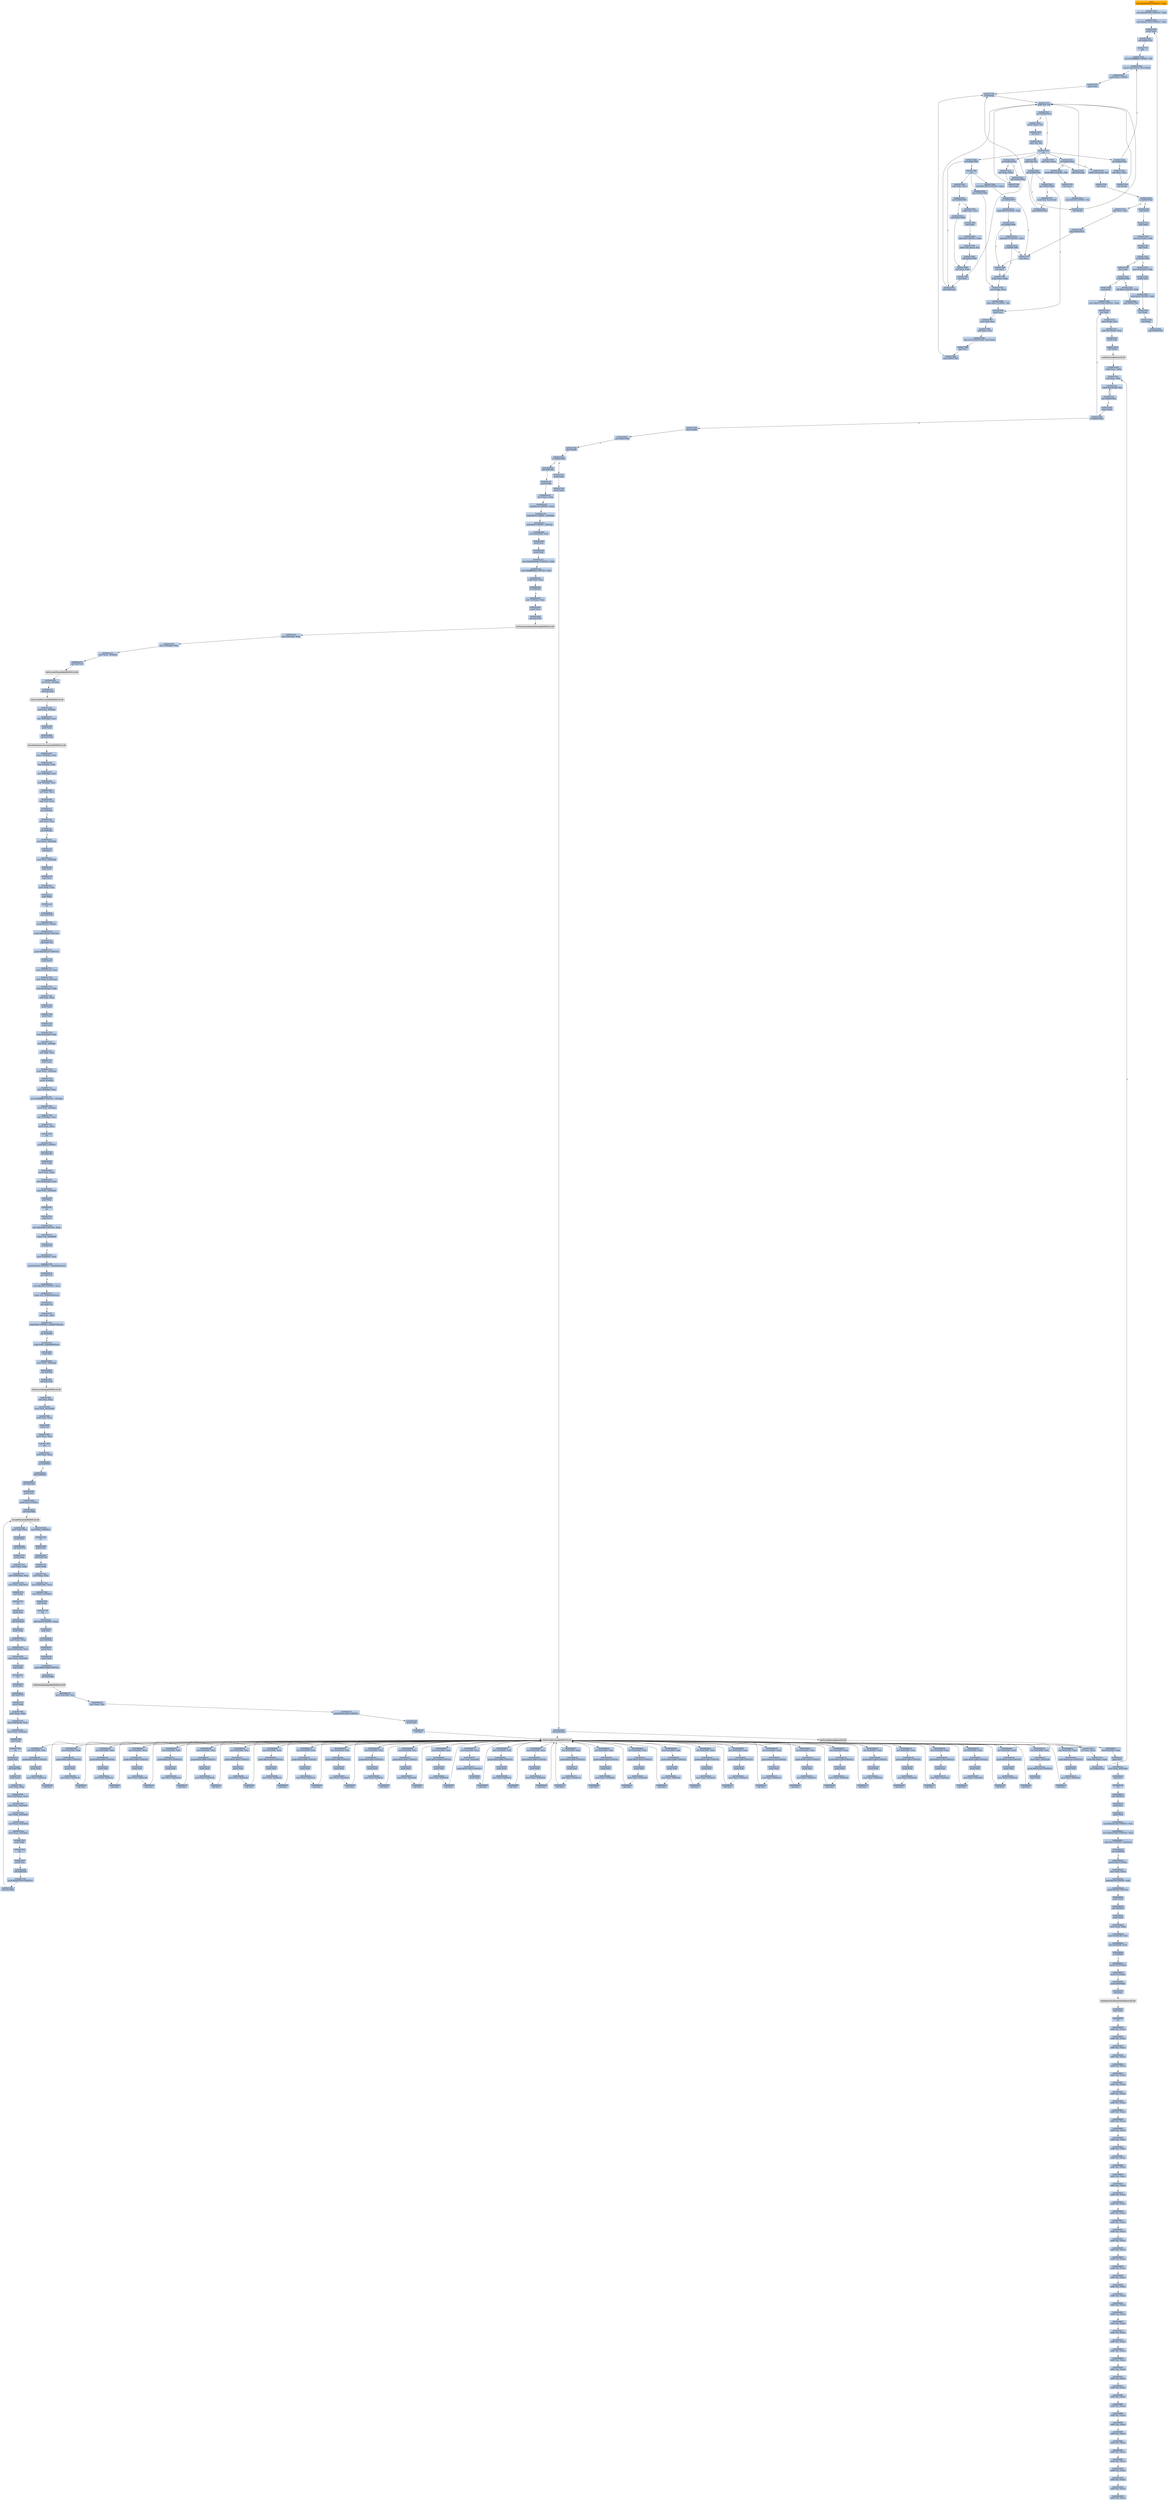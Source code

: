 digraph G {
node[shape=rectangle,style=filled,fillcolor=lightsteelblue,color=lightsteelblue]
bgcolor="transparent"
a0x00437000movl_0x4001d0UINT32_ebx[label="start\nmovl $0x4001d0<UINT32>, %ebx",fillcolor="orange",color="lightgrey"];
a0x00437005movl_0x401000UINT32_edi[label="0x00437005\nmovl $0x401000<UINT32>, %edi"];
a0x0043700amovl_0x42721dUINT32_esi[label="0x0043700a\nmovl $0x42721d<UINT32>, %esi"];
a0x0043700fpushl_ebx[label="0x0043700f\npushl %ebx"];
a0x00437010call_0x0043701f[label="0x00437010\ncall 0x0043701f"];
a0x0043701fcld_[label="0x0043701f\ncld "];
a0x00437020movb_0xffffff80UINT8_dl[label="0x00437020\nmovb $0xffffff80<UINT8>, %dl"];
a0x00437022movsb_ds_esi__es_edi_[label="0x00437022\nmovsb %ds:(%esi), %es:(%edi)"];
a0x00437023pushl_0x2UINT8[label="0x00437023\npushl $0x2<UINT8>"];
a0x00437025popl_ebx[label="0x00437025\npopl %ebx"];
a0x00437026call_esp_[label="0x00437026\ncall (%esp)"];
a0x00437015addb_dl_dl[label="0x00437015\naddb %dl, %dl"];
a0x00437017jne_0x0043701e[label="0x00437017\njne 0x0043701e"];
a0x00437019movb_esi__dl[label="0x00437019\nmovb (%esi), %dl"];
a0x0043701bincl_esi[label="0x0043701b\nincl %esi"];
a0x0043701cadcb_dl_dl[label="0x0043701c\nadcb %dl, %dl"];
a0x0043701eret[label="0x0043701e\nret"];
a0x00437029jae_0x00437022[label="0x00437029\njae 0x00437022"];
a0x0043702bxorl_ecx_ecx[label="0x0043702b\nxorl %ecx, %ecx"];
a0x0043702dcall_esp_[label="0x0043702d\ncall (%esp)"];
a0x00437030jae_0x0043704a[label="0x00437030\njae 0x0043704a"];
a0x00437032xorl_eax_eax[label="0x00437032\nxorl %eax, %eax"];
a0x00437034call_esp_[label="0x00437034\ncall (%esp)"];
a0x00437037jae_0x0043705a[label="0x00437037\njae 0x0043705a"];
a0x00437039movb_0x2UINT8_bl[label="0x00437039\nmovb $0x2<UINT8>, %bl"];
a0x0043703bincl_ecx[label="0x0043703b\nincl %ecx"];
a0x0043703cmovb_0x10UINT8_al[label="0x0043703c\nmovb $0x10<UINT8>, %al"];
a0x0043703ecall_esp_[label="0x0043703e\ncall (%esp)"];
a0x00437041adcb_al_al[label="0x00437041\nadcb %al, %al"];
a0x00437043jae_0x0043703e[label="0x00437043\njae 0x0043703e"];
a0x00437045jne_0x00437086[label="0x00437045\njne 0x00437086"];
a0x00437086pushl_esi[label="0x00437086\npushl %esi"];
a0x00437087movl_edi_esi[label="0x00437087\nmovl %edi, %esi"];
a0x00437089subl_eax_esi[label="0x00437089\nsubl %eax, %esi"];
a0x0043708brepz_movsb_ds_esi__es_edi_[label="0x0043708b\nrepz movsb %ds:(%esi), %es:(%edi)"];
a0x0043708dpopl_esi[label="0x0043708d\npopl %esi"];
a0x0043708ejmp_0x00437026[label="0x0043708e\njmp 0x00437026"];
a0x00437047stosb_al_es_edi_[label="0x00437047\nstosb %al, %es:(%edi)"];
a0x00437048jmp_0x00437026[label="0x00437048\njmp 0x00437026"];
a0x0043705alodsb_ds_esi__al[label="0x0043705a\nlodsb %ds:(%esi), %al"];
a0x0043705bshrl_eax[label="0x0043705b\nshrl %eax"];
a0x0043705dje_0x004370a0[label="0x0043705d\nje 0x004370a0"];
a0x0043705fadcl_ecx_ecx[label="0x0043705f\nadcl %ecx, %ecx"];
a0x00437061jmp_0x0043707f[label="0x00437061\njmp 0x0043707f"];
a0x0043707fincl_ecx[label="0x0043707f\nincl %ecx"];
a0x00437080incl_ecx[label="0x00437080\nincl %ecx"];
a0x00437081xchgl_eax_ebp[label="0x00437081\nxchgl %eax, %ebp"];
a0x00437082movl_ebp_eax[label="0x00437082\nmovl %ebp, %eax"];
a0x00437084movb_0x1UINT8_bl[label="0x00437084\nmovb $0x1<UINT8>, %bl"];
a0x0043704acall_0x00437092[label="0x0043704a\ncall 0x00437092"];
a0x00437092incl_ecx[label="0x00437092\nincl %ecx"];
a0x00437093call_0x4esp_[label="0x00437093\ncall 0x4(%esp)"];
a0x00437097adcl_ecx_ecx[label="0x00437097\nadcl %ecx, %ecx"];
a0x00437099call_0x4esp_[label="0x00437099\ncall 0x4(%esp)"];
a0x0043709djb_0x00437093[label="0x0043709d\njb 0x00437093"];
a0x0043709fret[label="0x0043709f\nret"];
a0x0043704fsubl_ebx_ecx[label="0x0043704f\nsubl %ebx, %ecx"];
a0x00437051jne_0x00437063[label="0x00437051\njne 0x00437063"];
a0x00437063xchgl_eax_ecx[label="0x00437063\nxchgl %eax, %ecx"];
a0x00437064decl_eax[label="0x00437064\ndecl %eax"];
a0x00437065shll_0x8UINT8_eax[label="0x00437065\nshll $0x8<UINT8>, %eax"];
a0x00437068lodsb_ds_esi__al[label="0x00437068\nlodsb %ds:(%esi), %al"];
a0x00437069call_0x00437090[label="0x00437069\ncall 0x00437090"];
a0x00437090xorl_ecx_ecx[label="0x00437090\nxorl %ecx, %ecx"];
a0x0043706ecmpl_0x7d00UINT32_eax[label="0x0043706e\ncmpl $0x7d00<UINT32>, %eax"];
a0x00437073jae_0x0043707f[label="0x00437073\njae 0x0043707f"];
a0x00437075cmpb_0x5UINT8_ah[label="0x00437075\ncmpb $0x5<UINT8>, %ah"];
a0x00437078jae_0x00437080[label="0x00437078\njae 0x00437080"];
a0x0043707acmpl_0x7fUINT8_eax[label="0x0043707a\ncmpl $0x7f<UINT8>, %eax"];
a0x0043707dja_0x00437081[label="0x0043707d\nja 0x00437081"];
a0x00437053call_0x00437090[label="0x00437053\ncall 0x00437090"];
a0x00437058jmp_0x00437082[label="0x00437058\njmp 0x00437082"];
a0x004370a0popl_edi[label="0x004370a0\npopl %edi"];
a0x004370a1popl_ebx[label="0x004370a1\npopl %ebx"];
a0x004370a2movzwl_ebx__edi[label="0x004370a2\nmovzwl (%ebx), %edi"];
a0x004370a5decl_edi[label="0x004370a5\ndecl %edi"];
a0x004370a6je_0x004370b0[label="0x004370a6\nje 0x004370b0"];
a0x004370a8decl_edi[label="0x004370a8\ndecl %edi"];
a0x004370a9je_0x004370be[label="0x004370a9\nje 0x004370be"];
a0x004370abshll_0xcUINT8_edi[label="0x004370ab\nshll $0xc<UINT8>, %edi"];
a0x004370aejmp_0x004370b7[label="0x004370ae\njmp 0x004370b7"];
a0x004370b7incl_ebx[label="0x004370b7\nincl %ebx"];
a0x004370b8incl_ebx[label="0x004370b8\nincl %ebx"];
a0x004370b9jmp_0x0043700f[label="0x004370b9\njmp 0x0043700f"];
a0x004370b0movl_0x2ebx__edi[label="0x004370b0\nmovl 0x2(%ebx), %edi"];
a0x004370b3pushl_edi[label="0x004370b3\npushl %edi"];
a0x004370b4addl_0x4UINT8_ebx[label="0x004370b4\naddl $0x4<UINT8>, %ebx"];
a0x004370bepopl_edi[label="0x004370be\npopl %edi"];
a0x004370bfmovl_0x437128UINT32_ebx[label="0x004370bf\nmovl $0x437128<UINT32>, %ebx"];
a0x004370c4incl_edi[label="0x004370c4\nincl %edi"];
a0x004370c5movl_edi__esi[label="0x004370c5\nmovl (%edi), %esi"];
a0x004370c7scasl_es_edi__eax[label="0x004370c7\nscasl %es:(%edi), %eax"];
a0x004370c8pushl_edi[label="0x004370c8\npushl %edi"];
a0x004370c9call_ebx_[label="0x004370c9\ncall (%ebx)"];
LoadLibraryA_kernel32_dll[label="LoadLibraryA@kernel32.dll",fillcolor="lightgrey",color="lightgrey"];
a0x004370cbxchgl_eax_ebp[label="0x004370cb\nxchgl %eax, %ebp"];
a0x004370ccxorl_eax_eax[label="0x004370cc\nxorl %eax, %eax"];
a0x004370cescasb_es_edi__al[label="0x004370ce\nscasb %es:(%edi), %al"];
a0x004370cfjne_0x004370ce[label="0x004370cf\njne 0x004370ce"];
a0x004370d1decb_edi_[label="0x004370d1\ndecb (%edi)"];
a0x004370d3je_0x004370c4[label="0x004370d3\nje 0x004370c4"];
a0x004370d5decb_edi_[label="0x004370d5\ndecb (%edi)"];
a0x004370d7jne_0x004370df[label="0x004370d7\njne 0x004370df"];
a0x004370dfdecb_edi_[label="0x004370df\ndecb (%edi)"];
a0x004370e1je_0x00405926[label="0x004370e1\nje 0x00405926"];
a0x004370e7pushl_edi[label="0x004370e7\npushl %edi"];
a0x004370e8pushl_ebp[label="0x004370e8\npushl %ebp"];
a0x004370e9call_0x4ebx_[label="0x004370e9\ncall 0x4(%ebx)"];
GetProcAddress_kernel32_dll[label="GetProcAddress@kernel32.dll",fillcolor="lightgrey",color="lightgrey"];
a0x004370ecorl_eax_esi_[label="0x004370ec\norl %eax, (%esi)"];
a0x004370eelodsl_ds_esi__eax[label="0x004370ee\nlodsl %ds:(%esi), %eax"];
a0x004370efjne_0x004370cc[label="0x004370ef\njne 0x004370cc"];
GetProcAddress_KERNEL32_dll[label="GetProcAddress@KERNEL32.dll",fillcolor="lightgrey",color="lightgrey"];
a0x00405926call_0x40ca32[label="0x00405926\ncall 0x40ca32"];
a0x0040ca32pushl_ebp[label="0x0040ca32\npushl %ebp"];
a0x0040ca33movl_esp_ebp[label="0x0040ca33\nmovl %esp, %ebp"];
a0x0040ca35subl_0x14UINT8_esp[label="0x0040ca35\nsubl $0x14<UINT8>, %esp"];
a0x0040ca38andl_0x0UINT8__12ebp_[label="0x0040ca38\nandl $0x0<UINT8>, -12(%ebp)"];
a0x0040ca3candl_0x0UINT8__8ebp_[label="0x0040ca3c\nandl $0x0<UINT8>, -8(%ebp)"];
a0x0040ca40movl_0x4220d0_eax[label="0x0040ca40\nmovl 0x4220d0, %eax"];
a0x0040ca45pushl_esi[label="0x0040ca45\npushl %esi"];
a0x0040ca46pushl_edi[label="0x0040ca46\npushl %edi"];
a0x0040ca47movl_0xbb40e64eUINT32_edi[label="0x0040ca47\nmovl $0xbb40e64e<UINT32>, %edi"];
a0x0040ca4cmovl_0xffff0000UINT32_esi[label="0x0040ca4c\nmovl $0xffff0000<UINT32>, %esi"];
a0x0040ca51cmpl_edi_eax[label="0x0040ca51\ncmpl %edi, %eax"];
a0x0040ca53je_0x40ca62[label="0x0040ca53\nje 0x40ca62"];
a0x0040ca62leal__12ebp__eax[label="0x0040ca62\nleal -12(%ebp), %eax"];
a0x0040ca65pushl_eax[label="0x0040ca65\npushl %eax"];
a0x0040ca66call_0x41516c[label="0x0040ca66\ncall 0x41516c"];
GetSystemTimeAsFileTime_KERNEL32_dll[label="GetSystemTimeAsFileTime@KERNEL32.dll",fillcolor="lightgrey",color="lightgrey"];
a0x0040ca6cmovl__8ebp__eax[label="0x0040ca6c\nmovl -8(%ebp), %eax"];
a0x0040ca6fxorl__12ebp__eax[label="0x0040ca6f\nxorl -12(%ebp), %eax"];
a0x0040ca72movl_eax__4ebp_[label="0x0040ca72\nmovl %eax, -4(%ebp)"];
a0x0040ca75call_0x41510c[label="0x0040ca75\ncall 0x41510c"];
GetCurrentThreadId_KERNEL32_dll[label="GetCurrentThreadId@KERNEL32.dll",fillcolor="lightgrey",color="lightgrey"];
a0x0040ca7bxorl_eax__4ebp_[label="0x0040ca7b\nxorl %eax, -4(%ebp)"];
a0x0040ca7ecall_0x415168[label="0x0040ca7e\ncall 0x415168"];
GetCurrentProcessId_KERNEL32_dll[label="GetCurrentProcessId@KERNEL32.dll",fillcolor="lightgrey",color="lightgrey"];
a0x0040ca84xorl_eax__4ebp_[label="0x0040ca84\nxorl %eax, -4(%ebp)"];
a0x0040ca87leal__20ebp__eax[label="0x0040ca87\nleal -20(%ebp), %eax"];
a0x0040ca8apushl_eax[label="0x0040ca8a\npushl %eax"];
a0x0040ca8bcall_0x415164[label="0x0040ca8b\ncall 0x415164"];
QueryPerformanceCounter_KERNEL32_dll[label="QueryPerformanceCounter@KERNEL32.dll",fillcolor="lightgrey",color="lightgrey"];
a0x0040ca91movl__16ebp__ecx[label="0x0040ca91\nmovl -16(%ebp), %ecx"];
a0x0040ca94leal__4ebp__eax[label="0x0040ca94\nleal -4(%ebp), %eax"];
a0x0040ca97xorl__20ebp__ecx[label="0x0040ca97\nxorl -20(%ebp), %ecx"];
a0x0040ca9axorl__4ebp__ecx[label="0x0040ca9a\nxorl -4(%ebp), %ecx"];
a0x0040ca9dxorl_eax_ecx[label="0x0040ca9d\nxorl %eax, %ecx"];
a0x0040ca9fcmpl_edi_ecx[label="0x0040ca9f\ncmpl %edi, %ecx"];
a0x0040caa1jne_0x40caaa[label="0x0040caa1\njne 0x40caaa"];
a0x0040caaatestl_ecx_esi[label="0x0040caaa\ntestl %ecx, %esi"];
a0x0040caacjne_0x40caba[label="0x0040caac\njne 0x40caba"];
a0x0040cabamovl_ecx_0x4220d0[label="0x0040caba\nmovl %ecx, 0x4220d0"];
a0x0040cac0notl_ecx[label="0x0040cac0\nnotl %ecx"];
a0x0040cac2movl_ecx_0x4220d4[label="0x0040cac2\nmovl %ecx, 0x4220d4"];
a0x0040cac8popl_edi[label="0x0040cac8\npopl %edi"];
a0x0040cac9popl_esi[label="0x0040cac9\npopl %esi"];
a0x0040cacamovl_ebp_esp[label="0x0040caca\nmovl %ebp, %esp"];
a0x0040caccpopl_ebp[label="0x0040cacc\npopl %ebp"];
a0x0040cacdret[label="0x0040cacd\nret"];
a0x0040592bjmp_0x4057ab[label="0x0040592b\njmp 0x4057ab"];
a0x004057abpushl_0x14UINT8[label="0x004057ab\npushl $0x14<UINT8>"];
a0x004057adpushl_0x420248UINT32[label="0x004057ad\npushl $0x420248<UINT32>"];
a0x004057b2call_0x4077c0[label="0x004057b2\ncall 0x4077c0"];
a0x004077c0pushl_0x4052c0UINT32[label="0x004077c0\npushl $0x4052c0<UINT32>"];
a0x004077c5pushl_fs_0[label="0x004077c5\npushl %fs:0"];
a0x004077ccmovl_0x10esp__eax[label="0x004077cc\nmovl 0x10(%esp), %eax"];
a0x004077d0movl_ebp_0x10esp_[label="0x004077d0\nmovl %ebp, 0x10(%esp)"];
a0x004077d4leal_0x10esp__ebp[label="0x004077d4\nleal 0x10(%esp), %ebp"];
a0x004077d8subl_eax_esp[label="0x004077d8\nsubl %eax, %esp"];
a0x004077dapushl_ebx[label="0x004077da\npushl %ebx"];
a0x004077dbpushl_esi[label="0x004077db\npushl %esi"];
a0x004077dcpushl_edi[label="0x004077dc\npushl %edi"];
a0x004077ddmovl_0x4220d0_eax[label="0x004077dd\nmovl 0x4220d0, %eax"];
a0x004077e2xorl_eax__4ebp_[label="0x004077e2\nxorl %eax, -4(%ebp)"];
a0x004077e5xorl_ebp_eax[label="0x004077e5\nxorl %ebp, %eax"];
a0x004077e7pushl_eax[label="0x004077e7\npushl %eax"];
a0x004077e8movl_esp__24ebp_[label="0x004077e8\nmovl %esp, -24(%ebp)"];
a0x004077ebpushl__8ebp_[label="0x004077eb\npushl -8(%ebp)"];
a0x004077eemovl__4ebp__eax[label="0x004077ee\nmovl -4(%ebp), %eax"];
a0x004077f1movl_0xfffffffeUINT32__4ebp_[label="0x004077f1\nmovl $0xfffffffe<UINT32>, -4(%ebp)"];
a0x004077f8movl_eax__8ebp_[label="0x004077f8\nmovl %eax, -8(%ebp)"];
a0x004077fbleal__16ebp__eax[label="0x004077fb\nleal -16(%ebp), %eax"];
a0x004077femovl_eax_fs_0[label="0x004077fe\nmovl %eax, %fs:0"];
a0x00407804ret[label="0x00407804\nret"];
a0x004057b7pushl_0x1UINT8[label="0x004057b7\npushl $0x1<UINT8>"];
a0x004057b9call_0x40c9e5[label="0x004057b9\ncall 0x40c9e5"];
a0x0040c9e5pushl_ebp[label="0x0040c9e5\npushl %ebp"];
a0x0040c9e6movl_esp_ebp[label="0x0040c9e6\nmovl %esp, %ebp"];
a0x0040c9e8movl_0x8ebp__eax[label="0x0040c9e8\nmovl 0x8(%ebp), %eax"];
a0x0040c9ebmovl_eax_0x4234e0[label="0x0040c9eb\nmovl %eax, 0x4234e0"];
a0x0040c9f0popl_ebp[label="0x0040c9f0\npopl %ebp"];
a0x0040c9f1ret[label="0x0040c9f1\nret"];
a0x004057bepopl_ecx[label="0x004057be\npopl %ecx"];
a0x004057bfmovl_0x5a4dUINT32_eax[label="0x004057bf\nmovl $0x5a4d<UINT32>, %eax"];
a0x004057c4cmpw_ax_0x400000[label="0x004057c4\ncmpw %ax, 0x400000"];
a0x004057cbje_0x4057d1[label="0x004057cb\nje 0x4057d1"];
a0x004057d1movl_0x40003c_eax[label="0x004057d1\nmovl 0x40003c, %eax"];
a0x004057d6cmpl_0x4550UINT32_0x400000eax_[label="0x004057d6\ncmpl $0x4550<UINT32>, 0x400000(%eax)"];
a0x004057e0jne_0x4057cd[label="0x004057e0\njne 0x4057cd"];
a0x004057e2movl_0x10bUINT32_ecx[label="0x004057e2\nmovl $0x10b<UINT32>, %ecx"];
a0x004057e7cmpw_cx_0x400018eax_[label="0x004057e7\ncmpw %cx, 0x400018(%eax)"];
a0x004057eejne_0x4057cd[label="0x004057ee\njne 0x4057cd"];
a0x004057f0xorl_ebx_ebx[label="0x004057f0\nxorl %ebx, %ebx"];
a0x004057f2cmpl_0xeUINT8_0x400074eax_[label="0x004057f2\ncmpl $0xe<UINT8>, 0x400074(%eax)"];
a0x004057f9jbe_0x405804[label="0x004057f9\njbe 0x405804"];
a0x004057fbcmpl_ebx_0x4000e8eax_[label="0x004057fb\ncmpl %ebx, 0x4000e8(%eax)"];
a0x00405801setne_bl[label="0x00405801\nsetne %bl"];
a0x00405804movl_ebx__28ebp_[label="0x00405804\nmovl %ebx, -28(%ebp)"];
a0x00405807call_0x4078f0[label="0x00405807\ncall 0x4078f0"];
a0x004078f0call_0x415150[label="0x004078f0\ncall 0x415150"];
GetProcessHeap_KERNEL32_dll[label="GetProcessHeap@KERNEL32.dll",fillcolor="lightgrey",color="lightgrey"];
a0x004078f6xorl_ecx_ecx[label="0x004078f6\nxorl %ecx, %ecx"];
a0x004078f8movl_eax_0x423b40[label="0x004078f8\nmovl %eax, 0x423b40"];
a0x004078fdtestl_eax_eax[label="0x004078fd\ntestl %eax, %eax"];
a0x004078ffsetne_cl[label="0x004078ff\nsetne %cl"];
a0x00407902movl_ecx_eax[label="0x00407902\nmovl %ecx, %eax"];
a0x00407904ret[label="0x00407904\nret"];
a0x0040580ctestl_eax_eax[label="0x0040580c\ntestl %eax, %eax"];
a0x0040580ejne_0x405818[label="0x0040580e\njne 0x405818"];
a0x00405818call_0x406832[label="0x00405818\ncall 0x406832"];
a0x00406832call_0x403ab2[label="0x00406832\ncall 0x403ab2"];
a0x00403ab2pushl_esi[label="0x00403ab2\npushl %esi"];
a0x00403ab3pushl_0x0UINT8[label="0x00403ab3\npushl $0x0<UINT8>"];
a0x00403ab5call_0x4150d8[label="0x00403ab5\ncall 0x4150d8"];
EncodePointer_KERNEL32_dll[label="EncodePointer@KERNEL32.dll",fillcolor="lightgrey",color="lightgrey"];
a0x00403abbmovl_eax_esi[label="0x00403abb\nmovl %eax, %esi"];
a0x00403abdpushl_esi[label="0x00403abd\npushl %esi"];
a0x00403abecall_0x407572[label="0x00403abe\ncall 0x407572"];
a0x00407572pushl_ebp[label="0x00407572\npushl %ebp"];
a0x00407573movl_esp_ebp[label="0x00407573\nmovl %esp, %ebp"];
a0x00407575movl_0x8ebp__eax[label="0x00407575\nmovl 0x8(%ebp), %eax"];
a0x00407578movl_eax_0x423b18[label="0x00407578\nmovl %eax, 0x423b18"];
a0x0040757dpopl_ebp[label="0x0040757d\npopl %ebp"];
a0x0040757eret[label="0x0040757e\nret"];
a0x00403ac3pushl_esi[label="0x00403ac3\npushl %esi"];
a0x00403ac4call_0x405a55[label="0x00403ac4\ncall 0x405a55"];
a0x00405a55pushl_ebp[label="0x00405a55\npushl %ebp"];
a0x00405a56movl_esp_ebp[label="0x00405a56\nmovl %esp, %ebp"];
a0x00405a58movl_0x8ebp__eax[label="0x00405a58\nmovl 0x8(%ebp), %eax"];
a0x00405a5bmovl_eax_0x423368[label="0x00405a5b\nmovl %eax, 0x423368"];
a0x00405a60popl_ebp[label="0x00405a60\npopl %ebp"];
a0x00405a61ret[label="0x00405a61\nret"];
a0x00403ac9pushl_esi[label="0x00403ac9\npushl %esi"];
a0x00403acacall_0x40757f[label="0x00403aca\ncall 0x40757f"];
a0x0040757fpushl_ebp[label="0x0040757f\npushl %ebp"];
a0x00407580movl_esp_ebp[label="0x00407580\nmovl %esp, %ebp"];
a0x00407582movl_0x8ebp__eax[label="0x00407582\nmovl 0x8(%ebp), %eax"];
a0x00407585movl_eax_0x423b1c[label="0x00407585\nmovl %eax, 0x423b1c"];
a0x0040758apopl_ebp[label="0x0040758a\npopl %ebp"];
a0x0040758bret[label="0x0040758b\nret"];
a0x00403acfpushl_esi[label="0x00403acf\npushl %esi"];
a0x00403ad0call_0x407599[label="0x00403ad0\ncall 0x407599"];
a0x00407599pushl_ebp[label="0x00407599\npushl %ebp"];
a0x0040759amovl_esp_ebp[label="0x0040759a\nmovl %esp, %ebp"];
a0x0040759cmovl_0x8ebp__eax[label="0x0040759c\nmovl 0x8(%ebp), %eax"];
a0x0040759fmovl_eax_0x423b20[label="0x0040759f\nmovl %eax, 0x423b20"];
a0x004075a4movl_eax_0x423b24[label="0x004075a4\nmovl %eax, 0x423b24"];
a0x004075a9movl_eax_0x423b28[label="0x004075a9\nmovl %eax, 0x423b28"];
a0x004075aemovl_eax_0x423b2c[label="0x004075ae\nmovl %eax, 0x423b2c"];
a0x004075b3popl_ebp[label="0x004075b3\npopl %ebp"];
a0x004075b4ret[label="0x004075b4\nret"];
a0x00403ad5pushl_esi[label="0x00403ad5\npushl %esi"];
a0x00403ad6call_0x40753b[label="0x00403ad6\ncall 0x40753b"];
a0x0040753bpushl_0x407507UINT32[label="0x0040753b\npushl $0x407507<UINT32>"];
a0x00407540call_0x4150d8[label="0x00407540\ncall 0x4150d8"];
a0x00407546movl_eax_0x423b14[label="0x00407546\nmovl %eax, 0x423b14"];
a0x0040754bret[label="0x0040754b\nret"];
a0x00403adbpushl_esi[label="0x00403adb\npushl %esi"];
a0x00403adccall_0x4077aa[label="0x00403adc\ncall 0x4077aa"];
a0x004077aapushl_ebp[label="0x004077aa\npushl %ebp"];
a0x004077abmovl_esp_ebp[label="0x004077ab\nmovl %esp, %ebp"];
a0x004077admovl_0x8ebp__eax[label="0x004077ad\nmovl 0x8(%ebp), %eax"];
a0x004077b0movl_eax_0x423b34[label="0x004077b0\nmovl %eax, 0x423b34"];
a0x004077b5popl_ebp[label="0x004077b5\npopl %ebp"];
a0x004077b6ret[label="0x004077b6\nret"];
a0x00403ae1addl_0x18UINT8_esp[label="0x00403ae1\naddl $0x18<UINT8>, %esp"];
a0x00403ae4popl_esi[label="0x00403ae4\npopl %esi"];
a0x00403ae5jmp_0x406c4a[label="0x00403ae5\njmp 0x406c4a"];
a0x00406c4apushl_esi[label="0x00406c4a\npushl %esi"];
a0x00406c4bpushl_edi[label="0x00406c4b\npushl %edi"];
a0x00406c4cpushl_0x41c808UINT32[label="0x00406c4c\npushl $0x41c808<UINT32>"];
a0x00406c51call_0x415088[label="0x00406c51\ncall 0x415088"];
GetModuleHandleW_KERNEL32_dll[label="GetModuleHandleW@KERNEL32.dll",fillcolor="lightgrey",color="lightgrey"];
a0x00406c57movl_0x4150a0_esi[label="0x00406c57\nmovl 0x4150a0, %esi"];
a0x00406c5dmovl_eax_edi[label="0x00406c5d\nmovl %eax, %edi"];
a0x00406c5fpushl_0x41c824UINT32[label="0x00406c5f\npushl $0x41c824<UINT32>"];
a0x00406c64pushl_edi[label="0x00406c64\npushl %edi"];
a0x00406c65call_esi[label="0x00406c65\ncall %esi"];
a0x00406c67xorl_0x4220d0_eax[label="0x00406c67\nxorl 0x4220d0, %eax"];
a0x00406c6dpushl_0x41c830UINT32[label="0x00406c6d\npushl $0x41c830<UINT32>"];
a0x00406c72pushl_edi[label="0x00406c72\npushl %edi"];
a0x00406c73movl_eax_0x4241c0[label="0x00406c73\nmovl %eax, 0x4241c0"];
a0x00406c78call_esi[label="0x00406c78\ncall %esi"];
a0x00406c7axorl_0x4220d0_eax[label="0x00406c7a\nxorl 0x4220d0, %eax"];
a0x00406c80pushl_0x41c838UINT32[label="0x00406c80\npushl $0x41c838<UINT32>"];
a0x00406c85pushl_edi[label="0x00406c85\npushl %edi"];
a0x00406c86movl_eax_0x4241c4[label="0x00406c86\nmovl %eax, 0x4241c4"];
a0x00406c8bcall_esi[label="0x00406c8b\ncall %esi"];
a0x00406c8dxorl_0x4220d0_eax[label="0x00406c8d\nxorl 0x4220d0, %eax"];
a0x00406c93pushl_0x41c844UINT32[label="0x00406c93\npushl $0x41c844<UINT32>"];
a0x00406c98pushl_edi[label="0x00406c98\npushl %edi"];
a0x00406c99movl_eax_0x4241c8[label="0x00406c99\nmovl %eax, 0x4241c8"];
a0x00406c9ecall_esi[label="0x00406c9e\ncall %esi"];
a0x00406ca0xorl_0x4220d0_eax[label="0x00406ca0\nxorl 0x4220d0, %eax"];
a0x00406ca6pushl_0x41c850UINT32[label="0x00406ca6\npushl $0x41c850<UINT32>"];
a0x00406cabpushl_edi[label="0x00406cab\npushl %edi"];
a0x00406cacmovl_eax_0x4241cc[label="0x00406cac\nmovl %eax, 0x4241cc"];
a0x00406cb1call_esi[label="0x00406cb1\ncall %esi"];
a0x00406cb3xorl_0x4220d0_eax[label="0x00406cb3\nxorl 0x4220d0, %eax"];
a0x00406cb9pushl_0x41c86cUINT32[label="0x00406cb9\npushl $0x41c86c<UINT32>"];
a0x00406cbepushl_edi[label="0x00406cbe\npushl %edi"];
a0x00406cbfmovl_eax_0x4241d0[label="0x00406cbf\nmovl %eax, 0x4241d0"];
a0x00406cc4call_esi[label="0x00406cc4\ncall %esi"];
a0x00406cc6xorl_0x4220d0_eax[label="0x00406cc6\nxorl 0x4220d0, %eax"];
a0x00406cccpushl_0x41c87cUINT32[label="0x00406ccc\npushl $0x41c87c<UINT32>"];
a0x00406cd1pushl_edi[label="0x00406cd1\npushl %edi"];
a0x00406cd2movl_eax_0x4241d4[label="0x00406cd2\nmovl %eax, 0x4241d4"];
a0x00406cd7call_esi[label="0x00406cd7\ncall %esi"];
a0x00406cd9xorl_0x4220d0_eax[label="0x00406cd9\nxorl 0x4220d0, %eax"];
a0x00406cdfpushl_0x41c890UINT32[label="0x00406cdf\npushl $0x41c890<UINT32>"];
a0x00406ce4pushl_edi[label="0x00406ce4\npushl %edi"];
a0x00406ce5movl_eax_0x4241d8[label="0x00406ce5\nmovl %eax, 0x4241d8"];
a0x00406ceacall_esi[label="0x00406cea\ncall %esi"];
a0x00406cecxorl_0x4220d0_eax[label="0x00406cec\nxorl 0x4220d0, %eax"];
a0x00406cf2pushl_0x41c8a8UINT32[label="0x00406cf2\npushl $0x41c8a8<UINT32>"];
a0x00406cf7pushl_edi[label="0x00406cf7\npushl %edi"];
a0x00406cf8movl_eax_0x4241dc[label="0x00406cf8\nmovl %eax, 0x4241dc"];
a0x00406cfdcall_esi[label="0x00406cfd\ncall %esi"];
a0x00406cffxorl_0x4220d0_eax[label="0x00406cff\nxorl 0x4220d0, %eax"];
a0x00406d05pushl_0x41c8c0UINT32[label="0x00406d05\npushl $0x41c8c0<UINT32>"];
a0x00406d0apushl_edi[label="0x00406d0a\npushl %edi"];
a0x00406d0bmovl_eax_0x4241e0[label="0x00406d0b\nmovl %eax, 0x4241e0"];
a0x00406d10call_esi[label="0x00406d10\ncall %esi"];
a0x00406d12xorl_0x4220d0_eax[label="0x00406d12\nxorl 0x4220d0, %eax"];
a0x00406d18pushl_0x41c8d4UINT32[label="0x00406d18\npushl $0x41c8d4<UINT32>"];
a0x00406d1dpushl_edi[label="0x00406d1d\npushl %edi"];
a0x00406d1emovl_eax_0x4241e4[label="0x00406d1e\nmovl %eax, 0x4241e4"];
a0x00406d23call_esi[label="0x00406d23\ncall %esi"];
a0x00406d25xorl_0x4220d0_eax[label="0x00406d25\nxorl 0x4220d0, %eax"];
a0x00406d2bpushl_0x41c8f4UINT32[label="0x00406d2b\npushl $0x41c8f4<UINT32>"];
a0x00406d30pushl_edi[label="0x00406d30\npushl %edi"];
a0x00406d31movl_eax_0x4241e8[label="0x00406d31\nmovl %eax, 0x4241e8"];
a0x00406d36call_esi[label="0x00406d36\ncall %esi"];
a0x00406d38xorl_0x4220d0_eax[label="0x00406d38\nxorl 0x4220d0, %eax"];
a0x00406d3epushl_0x41c90cUINT32[label="0x00406d3e\npushl $0x41c90c<UINT32>"];
a0x00406d43pushl_edi[label="0x00406d43\npushl %edi"];
a0x00406d44movl_eax_0x4241ec[label="0x00406d44\nmovl %eax, 0x4241ec"];
a0x00406d49call_esi[label="0x00406d49\ncall %esi"];
a0x00406d4bxorl_0x4220d0_eax[label="0x00406d4b\nxorl 0x4220d0, %eax"];
a0x00406d51pushl_0x41c924UINT32[label="0x00406d51\npushl $0x41c924<UINT32>"];
a0x00406d56pushl_edi[label="0x00406d56\npushl %edi"];
a0x00406d57movl_eax_0x4241f0[label="0x00406d57\nmovl %eax, 0x4241f0"];
a0x00406d5ccall_esi[label="0x00406d5c\ncall %esi"];
a0x00406d5exorl_0x4220d0_eax[label="0x00406d5e\nxorl 0x4220d0, %eax"];
a0x00406d64pushl_0x41c938UINT32[label="0x00406d64\npushl $0x41c938<UINT32>"];
a0x00406d69pushl_edi[label="0x00406d69\npushl %edi"];
a0x00406d6amovl_eax_0x4241f4[label="0x00406d6a\nmovl %eax, 0x4241f4"];
a0x00406d6fcall_esi[label="0x00406d6f\ncall %esi"];
a0x00406d71xorl_0x4220d0_eax[label="0x00406d71\nxorl 0x4220d0, %eax"];
a0x00406d77movl_eax_0x4241f8[label="0x00406d77\nmovl %eax, 0x4241f8"];
a0x00406d7cpushl_0x41c94cUINT32[label="0x00406d7c\npushl $0x41c94c<UINT32>"];
a0x00406d81pushl_edi[label="0x00406d81\npushl %edi"];
a0x00406d82call_esi[label="0x00406d82\ncall %esi"];
a0x00406d84xorl_0x4220d0_eax[label="0x00406d84\nxorl 0x4220d0, %eax"];
a0x00406d8apushl_0x41c968UINT32[label="0x00406d8a\npushl $0x41c968<UINT32>"];
a0x00406d8fpushl_edi[label="0x00406d8f\npushl %edi"];
a0x00406d90movl_eax_0x4241fc[label="0x00406d90\nmovl %eax, 0x4241fc"];
a0x00406d95call_esi[label="0x00406d95\ncall %esi"];
a0x00406d97xorl_0x4220d0_eax[label="0x00406d97\nxorl 0x4220d0, %eax"];
a0x00406d9dpushl_0x41c988UINT32[label="0x00406d9d\npushl $0x41c988<UINT32>"];
a0x00406da2pushl_edi[label="0x00406da2\npushl %edi"];
a0x00406da3movl_eax_0x424200[label="0x00406da3\nmovl %eax, 0x424200"];
a0x00406da8call_esi[label="0x00406da8\ncall %esi"];
a0x00406daaxorl_0x4220d0_eax[label="0x00406daa\nxorl 0x4220d0, %eax"];
a0x00406db0pushl_0x41c9a4UINT32[label="0x00406db0\npushl $0x41c9a4<UINT32>"];
a0x00406db5pushl_edi[label="0x00406db5\npushl %edi"];
a0x00406db6movl_eax_0x424204[label="0x00406db6\nmovl %eax, 0x424204"];
a0x00406dbbcall_esi[label="0x00406dbb\ncall %esi"];
a0x00406dbdxorl_0x4220d0_eax[label="0x00406dbd\nxorl 0x4220d0, %eax"];
a0x00406dc3pushl_0x41c9c4UINT32[label="0x00406dc3\npushl $0x41c9c4<UINT32>"];
a0x00406dc8pushl_edi[label="0x00406dc8\npushl %edi"];
a0x00406dc9movl_eax_0x424208[label="0x00406dc9\nmovl %eax, 0x424208"];
a0x00406dcecall_esi[label="0x00406dce\ncall %esi"];
a0x00406dd0xorl_0x4220d0_eax[label="0x00406dd0\nxorl 0x4220d0, %eax"];
a0x00406dd6pushl_0x41c9d8UINT32[label="0x00406dd6\npushl $0x41c9d8<UINT32>"];
a0x00406ddbpushl_edi[label="0x00406ddb\npushl %edi"];
a0x00406ddcmovl_eax_0x42420c[label="0x00406ddc\nmovl %eax, 0x42420c"];
a0x00406de1call_esi[label="0x00406de1\ncall %esi"];
a0x00406de3xorl_0x4220d0_eax[label="0x00406de3\nxorl 0x4220d0, %eax"];
a0x00406de9pushl_0x41c9f4UINT32[label="0x00406de9\npushl $0x41c9f4<UINT32>"];
a0x00406deepushl_edi[label="0x00406dee\npushl %edi"];
a0x00406defmovl_eax_0x424210[label="0x00406def\nmovl %eax, 0x424210"];
a0x00406df4call_esi[label="0x00406df4\ncall %esi"];
a0x00406df6xorl_0x4220d0_eax[label="0x00406df6\nxorl 0x4220d0, %eax"];
a0x00406dfcpushl_0x41ca08UINT32[label="0x00406dfc\npushl $0x41ca08<UINT32>"];
a0x00406e01pushl_edi[label="0x00406e01\npushl %edi"];
a0x00406e02movl_eax_0x424218[label="0x00406e02\nmovl %eax, 0x424218"];
a0x00406e07call_esi[label="0x00406e07\ncall %esi"];
a0x00406e09xorl_0x4220d0_eax[label="0x00406e09\nxorl 0x4220d0, %eax"];
a0x00406e0fpushl_0x41ca18UINT32[label="0x00406e0f\npushl $0x41ca18<UINT32>"];
a0x00406e14pushl_edi[label="0x00406e14\npushl %edi"];
a0x00406e15movl_eax_0x424214[label="0x00406e15\nmovl %eax, 0x424214"];
a0x00406e1acall_esi[label="0x00406e1a\ncall %esi"];
a0x00406e1cxorl_0x4220d0_eax[label="0x00406e1c\nxorl 0x4220d0, %eax"];
a0x00406e22pushl_0x41ca28UINT32[label="0x00406e22\npushl $0x41ca28<UINT32>"];
a0x00406e27pushl_edi[label="0x00406e27\npushl %edi"];
a0x00406e28movl_eax_0x42421c[label="0x00406e28\nmovl %eax, 0x42421c"];
a0x00406e2dcall_esi[label="0x00406e2d\ncall %esi"];
a0x00406e2fxorl_0x4220d0_eax[label="0x00406e2f\nxorl 0x4220d0, %eax"];
a0x00406e35pushl_0x41ca38UINT32[label="0x00406e35\npushl $0x41ca38<UINT32>"];
a0x00406e3apushl_edi[label="0x00406e3a\npushl %edi"];
a0x00406e3bmovl_eax_0x424220[label="0x00406e3b\nmovl %eax, 0x424220"];
a0x00406e40call_esi[label="0x00406e40\ncall %esi"];
a0x00406e42xorl_0x4220d0_eax[label="0x00406e42\nxorl 0x4220d0, %eax"];
a0x00406e48pushl_0x41ca48UINT32[label="0x00406e48\npushl $0x41ca48<UINT32>"];
a0x00406e4dpushl_edi[label="0x00406e4d\npushl %edi"];
a0x00406e4emovl_eax_0x424224[label="0x00406e4e\nmovl %eax, 0x424224"];
a0x00406e53call_esi[label="0x00406e53\ncall %esi"];
a0x00406e55xorl_0x4220d0_eax[label="0x00406e55\nxorl 0x4220d0, %eax"];
a0x00406e5bpushl_0x41ca64UINT32[label="0x00406e5b\npushl $0x41ca64<UINT32>"];
a0x00406e60pushl_edi[label="0x00406e60\npushl %edi"];
a0x00406e61movl_eax_0x424228[label="0x00406e61\nmovl %eax, 0x424228"];
a0x00406e66call_esi[label="0x00406e66\ncall %esi"];
a0x00406e68xorl_0x4220d0_eax[label="0x00406e68\nxorl 0x4220d0, %eax"];
a0x00406e6epushl_0x41ca78UINT32[label="0x00406e6e\npushl $0x41ca78<UINT32>"];
a0x00406e73pushl_edi[label="0x00406e73\npushl %edi"];
a0x00406e74movl_eax_0x42422c[label="0x00406e74\nmovl %eax, 0x42422c"];
a0x00406e79call_esi[label="0x00406e79\ncall %esi"];
a0x00406e7bxorl_0x4220d0_eax[label="0x00406e7b\nxorl 0x4220d0, %eax"];
a0x00406e81pushl_0x41ca88UINT32[label="0x00406e81\npushl $0x41ca88<UINT32>"];
a0x00406e86pushl_edi[label="0x00406e86\npushl %edi"];
a0x00406e87movl_eax_0x424230[label="0x00406e87\nmovl %eax, 0x424230"];
a0x00406e8ccall_esi[label="0x00406e8c\ncall %esi"];
a0x00406e8exorl_0x4220d0_eax[label="0x00406e8e\nxorl 0x4220d0, %eax"];
a0x00406e94pushl_0x41ca9cUINT32[label="0x00406e94\npushl $0x41ca9c<UINT32>"];
a0x00406e99pushl_edi[label="0x00406e99\npushl %edi"];
a0x00406e9amovl_eax_0x424234[label="0x00406e9a\nmovl %eax, 0x424234"];
a0x00406e9fcall_esi[label="0x00406e9f\ncall %esi"];
a0x00406ea1xorl_0x4220d0_eax[label="0x00406ea1\nxorl 0x4220d0, %eax"];
a0x00406ea7movl_eax_0x424238[label="0x00406ea7\nmovl %eax, 0x424238"];
a0x00406eacpushl_0x41caacUINT32[label="0x00406eac\npushl $0x41caac<UINT32>"];
a0x00406eb1pushl_edi[label="0x00406eb1\npushl %edi"];
a0x00406eb2call_esi[label="0x00406eb2\ncall %esi"];
a0x00406eb4xorl_0x4220d0_eax[label="0x00406eb4\nxorl 0x4220d0, %eax"];
a0x00406ebapushl_0x41caccUINT32[label="0x00406eba\npushl $0x41cacc<UINT32>"];
a0x00406ebfpushl_edi[label="0x00406ebf\npushl %edi"];
a0x00406ec0movl_eax_0x42423c[label="0x00406ec0\nmovl %eax, 0x42423c"];
a0x00406ec5call_esi[label="0x00406ec5\ncall %esi"];
a0x00406ec7xorl_0x4220d0_eax[label="0x00406ec7\nxorl 0x4220d0, %eax"];
a0x00406ecdpopl_edi[label="0x00406ecd\npopl %edi"];
a0x00406ecemovl_eax_0x424240[label="0x00406ece\nmovl %eax, 0x424240"];
a0x00406ed3popl_esi[label="0x00406ed3\npopl %esi"];
a0x00406ed4ret[label="0x00406ed4\nret"];
a0x00406837call_0x406b10[label="0x00406837\ncall 0x406b10"];
a0x00406b10pushl_esi[label="0x00406b10\npushl %esi"];
a0x00406b11pushl_edi[label="0x00406b11\npushl %edi"];
a0x00406b12movl_0x422c28UINT32_esi[label="0x00406b12\nmovl $0x422c28<UINT32>, %esi"];
a0x00406b17movl_0x423390UINT32_edi[label="0x00406b17\nmovl $0x423390<UINT32>, %edi"];
a0x00406b1ccmpl_0x1UINT8_0x4esi_[label="0x00406b1c\ncmpl $0x1<UINT8>, 0x4(%esi)"];
a0x00406b20jne_0x406b38[label="0x00406b20\njne 0x406b38"];
a0x00406b22pushl_0x0UINT8[label="0x00406b22\npushl $0x0<UINT8>"];
a0x00406b24movl_edi_esi_[label="0x00406b24\nmovl %edi, (%esi)"];
a0x00406b26addl_0x18UINT8_edi[label="0x00406b26\naddl $0x18<UINT8>, %edi"];
a0x00406b29pushl_0xfa0UINT32[label="0x00406b29\npushl $0xfa0<UINT32>"];
a0x00406b2epushl_esi_[label="0x00406b2e\npushl (%esi)"];
a0x00406b30call_0x406bdc[label="0x00406b30\ncall 0x406bdc"];
a0x00406bdcpushl_ebp[label="0x00406bdc\npushl %ebp"];
a0x00406bddmovl_esp_ebp[label="0x00406bdd\nmovl %esp, %ebp"];
a0x00406bdfmovl_0x4241d0_eax[label="0x00406bdf\nmovl 0x4241d0, %eax"];
a0x00406be4xorl_0x4220d0_eax[label="0x00406be4\nxorl 0x4220d0, %eax"];
a0x00406beaje_0x406bf9[label="0x00406bea\nje 0x406bf9"];
a0x00406becpushl_0x10ebp_[label="0x00406bec\npushl 0x10(%ebp)"];
a0x00406befpushl_0xcebp_[label="0x00406bef\npushl 0xc(%ebp)"];
a0x00406bf2pushl_0x8ebp_[label="0x00406bf2\npushl 0x8(%ebp)"];
a0x00406bf5call_eax[label="0x00406bf5\ncall %eax"];
InitializeCriticalSectionEx_kernel32_dll[label="InitializeCriticalSectionEx@kernel32.dll",fillcolor="lightgrey",color="lightgrey"];
a0x00406bf7popl_ebp[label="0x00406bf7\npopl %ebp"];
a0x00406bf8ret[label="0x00406bf8\nret"];
a0x00000fa0addb_al_eax_[label="0x00000fa0\naddb %al, (%eax)"];
a0x00000fa2addb_al_eax_[label="0x00000fa2\naddb %al, (%eax)"];
a0x00000fa4addb_al_eax_[label="0x00000fa4\naddb %al, (%eax)"];
a0x00000fa6addb_al_eax_[label="0x00000fa6\naddb %al, (%eax)"];
a0x00000fa8addb_al_eax_[label="0x00000fa8\naddb %al, (%eax)"];
a0x00000faaaddb_al_eax_[label="0x00000faa\naddb %al, (%eax)"];
a0x00000facaddb_al_eax_[label="0x00000fac\naddb %al, (%eax)"];
a0x00000faeaddb_al_eax_[label="0x00000fae\naddb %al, (%eax)"];
a0x00000fb0addb_al_eax_[label="0x00000fb0\naddb %al, (%eax)"];
a0x00000fb2addb_al_eax_[label="0x00000fb2\naddb %al, (%eax)"];
a0x00000fb4addb_al_eax_[label="0x00000fb4\naddb %al, (%eax)"];
a0x00000fb6addb_al_eax_[label="0x00000fb6\naddb %al, (%eax)"];
a0x00000fb8addb_al_eax_[label="0x00000fb8\naddb %al, (%eax)"];
a0x00000fbaaddb_al_eax_[label="0x00000fba\naddb %al, (%eax)"];
a0x00000fbcaddb_al_eax_[label="0x00000fbc\naddb %al, (%eax)"];
a0x00000fbeaddb_al_eax_[label="0x00000fbe\naddb %al, (%eax)"];
a0x00000fc0addb_al_eax_[label="0x00000fc0\naddb %al, (%eax)"];
a0x00000fc2addb_al_eax_[label="0x00000fc2\naddb %al, (%eax)"];
a0x00000fc4addb_al_eax_[label="0x00000fc4\naddb %al, (%eax)"];
a0x00000fc6addb_al_eax_[label="0x00000fc6\naddb %al, (%eax)"];
a0x00000fc8addb_al_eax_[label="0x00000fc8\naddb %al, (%eax)"];
a0x00000fcaaddb_al_eax_[label="0x00000fca\naddb %al, (%eax)"];
a0x00000fccaddb_al_eax_[label="0x00000fcc\naddb %al, (%eax)"];
a0x00000fceaddb_al_eax_[label="0x00000fce\naddb %al, (%eax)"];
a0x00000fd0addb_al_eax_[label="0x00000fd0\naddb %al, (%eax)"];
a0x00000fd2addb_al_eax_[label="0x00000fd2\naddb %al, (%eax)"];
a0x00000fd4addb_al_eax_[label="0x00000fd4\naddb %al, (%eax)"];
a0x00000fd6addb_al_eax_[label="0x00000fd6\naddb %al, (%eax)"];
a0x00000fd8addb_al_eax_[label="0x00000fd8\naddb %al, (%eax)"];
a0x00000fdaaddb_al_eax_[label="0x00000fda\naddb %al, (%eax)"];
a0x00000fdcaddb_al_eax_[label="0x00000fdc\naddb %al, (%eax)"];
a0x00000fdeaddb_al_eax_[label="0x00000fde\naddb %al, (%eax)"];
a0x00000fe0addb_al_eax_[label="0x00000fe0\naddb %al, (%eax)"];
a0x00000fe2addb_al_eax_[label="0x00000fe2\naddb %al, (%eax)"];
a0x00000fe4addb_al_eax_[label="0x00000fe4\naddb %al, (%eax)"];
a0x00000fe6addb_al_eax_[label="0x00000fe6\naddb %al, (%eax)"];
a0x00000fe8addb_al_eax_[label="0x00000fe8\naddb %al, (%eax)"];
a0x00000feaaddb_al_eax_[label="0x00000fea\naddb %al, (%eax)"];
a0x00000fecaddb_al_eax_[label="0x00000fec\naddb %al, (%eax)"];
a0x00000feeaddb_al_eax_[label="0x00000fee\naddb %al, (%eax)"];
a0x00000ff0addb_al_eax_[label="0x00000ff0\naddb %al, (%eax)"];
a0x00000ff2addb_al_eax_[label="0x00000ff2\naddb %al, (%eax)"];
a0x00000ff4addb_al_eax_[label="0x00000ff4\naddb %al, (%eax)"];
a0x00000ff6addb_al_eax_[label="0x00000ff6\naddb %al, (%eax)"];
a0x00000ff8addb_al_eax_[label="0x00000ff8\naddb %al, (%eax)"];
a0x00000ffaaddb_al_eax_[label="0x00000ffa\naddb %al, (%eax)"];
a0x00000ffcaddb_al_eax_[label="0x00000ffc\naddb %al, (%eax)"];
a0x00000ffeaddb_al_eax_[label="0x00000ffe\naddb %al, (%eax)"];
a0x00001000addb_al_eax_[label="0x00001000\naddb %al, (%eax)"];
a0x00001002addb_al_eax_[label="0x00001002\naddb %al, (%eax)"];
a0x00001004addb_al_eax_[label="0x00001004\naddb %al, (%eax)"];
a0x00001006addb_al_eax_[label="0x00001006\naddb %al, (%eax)"];
a0x00437000movl_0x4001d0UINT32_ebx -> a0x00437005movl_0x401000UINT32_edi [color="#000000"];
a0x00437005movl_0x401000UINT32_edi -> a0x0043700amovl_0x42721dUINT32_esi [color="#000000"];
a0x0043700amovl_0x42721dUINT32_esi -> a0x0043700fpushl_ebx [color="#000000"];
a0x0043700fpushl_ebx -> a0x00437010call_0x0043701f [color="#000000"];
a0x00437010call_0x0043701f -> a0x0043701fcld_ [color="#000000"];
a0x0043701fcld_ -> a0x00437020movb_0xffffff80UINT8_dl [color="#000000"];
a0x00437020movb_0xffffff80UINT8_dl -> a0x00437022movsb_ds_esi__es_edi_ [color="#000000"];
a0x00437022movsb_ds_esi__es_edi_ -> a0x00437023pushl_0x2UINT8 [color="#000000"];
a0x00437023pushl_0x2UINT8 -> a0x00437025popl_ebx [color="#000000"];
a0x00437025popl_ebx -> a0x00437026call_esp_ [color="#000000"];
a0x00437026call_esp_ -> a0x00437015addb_dl_dl [color="#000000"];
a0x00437015addb_dl_dl -> a0x00437017jne_0x0043701e [color="#000000"];
a0x00437017jne_0x0043701e -> a0x00437019movb_esi__dl [color="#000000",label="F"];
a0x00437019movb_esi__dl -> a0x0043701bincl_esi [color="#000000"];
a0x0043701bincl_esi -> a0x0043701cadcb_dl_dl [color="#000000"];
a0x0043701cadcb_dl_dl -> a0x0043701eret [color="#000000"];
a0x0043701eret -> a0x00437029jae_0x00437022 [color="#000000"];
a0x00437029jae_0x00437022 -> a0x00437022movsb_ds_esi__es_edi_ [color="#000000",label="T"];
a0x00437017jne_0x0043701e -> a0x0043701eret [color="#000000",label="T"];
a0x00437029jae_0x00437022 -> a0x0043702bxorl_ecx_ecx [color="#000000",label="F"];
a0x0043702bxorl_ecx_ecx -> a0x0043702dcall_esp_ [color="#000000"];
a0x0043702dcall_esp_ -> a0x00437015addb_dl_dl [color="#000000"];
a0x0043701eret -> a0x00437030jae_0x0043704a [color="#000000"];
a0x00437030jae_0x0043704a -> a0x00437032xorl_eax_eax [color="#000000",label="F"];
a0x00437032xorl_eax_eax -> a0x00437034call_esp_ [color="#000000"];
a0x00437034call_esp_ -> a0x00437015addb_dl_dl [color="#000000"];
a0x0043701eret -> a0x00437037jae_0x0043705a [color="#000000"];
a0x00437037jae_0x0043705a -> a0x00437039movb_0x2UINT8_bl [color="#000000",label="F"];
a0x00437039movb_0x2UINT8_bl -> a0x0043703bincl_ecx [color="#000000"];
a0x0043703bincl_ecx -> a0x0043703cmovb_0x10UINT8_al [color="#000000"];
a0x0043703cmovb_0x10UINT8_al -> a0x0043703ecall_esp_ [color="#000000"];
a0x0043703ecall_esp_ -> a0x00437015addb_dl_dl [color="#000000"];
a0x0043701eret -> a0x00437041adcb_al_al [color="#000000"];
a0x00437041adcb_al_al -> a0x00437043jae_0x0043703e [color="#000000"];
a0x00437043jae_0x0043703e -> a0x0043703ecall_esp_ [color="#000000",label="T"];
a0x00437043jae_0x0043703e -> a0x00437045jne_0x00437086 [color="#000000",label="F"];
a0x00437045jne_0x00437086 -> a0x00437086pushl_esi [color="#000000",label="T"];
a0x00437086pushl_esi -> a0x00437087movl_edi_esi [color="#000000"];
a0x00437087movl_edi_esi -> a0x00437089subl_eax_esi [color="#000000"];
a0x00437089subl_eax_esi -> a0x0043708brepz_movsb_ds_esi__es_edi_ [color="#000000"];
a0x0043708brepz_movsb_ds_esi__es_edi_ -> a0x0043708dpopl_esi [color="#000000"];
a0x0043708dpopl_esi -> a0x0043708ejmp_0x00437026 [color="#000000"];
a0x0043708ejmp_0x00437026 -> a0x00437026call_esp_ [color="#000000"];
a0x00437045jne_0x00437086 -> a0x00437047stosb_al_es_edi_ [color="#000000",label="F"];
a0x00437047stosb_al_es_edi_ -> a0x00437048jmp_0x00437026 [color="#000000"];
a0x00437048jmp_0x00437026 -> a0x00437026call_esp_ [color="#000000"];
a0x00437037jae_0x0043705a -> a0x0043705alodsb_ds_esi__al [color="#000000",label="T"];
a0x0043705alodsb_ds_esi__al -> a0x0043705bshrl_eax [color="#000000"];
a0x0043705bshrl_eax -> a0x0043705dje_0x004370a0 [color="#000000"];
a0x0043705dje_0x004370a0 -> a0x0043705fadcl_ecx_ecx [color="#000000",label="F"];
a0x0043705fadcl_ecx_ecx -> a0x00437061jmp_0x0043707f [color="#000000"];
a0x00437061jmp_0x0043707f -> a0x0043707fincl_ecx [color="#000000"];
a0x0043707fincl_ecx -> a0x00437080incl_ecx [color="#000000"];
a0x00437080incl_ecx -> a0x00437081xchgl_eax_ebp [color="#000000"];
a0x00437081xchgl_eax_ebp -> a0x00437082movl_ebp_eax [color="#000000"];
a0x00437082movl_ebp_eax -> a0x00437084movb_0x1UINT8_bl [color="#000000"];
a0x00437084movb_0x1UINT8_bl -> a0x00437086pushl_esi [color="#000000"];
a0x00437030jae_0x0043704a -> a0x0043704acall_0x00437092 [color="#000000",label="T"];
a0x0043704acall_0x00437092 -> a0x00437092incl_ecx [color="#000000"];
a0x00437092incl_ecx -> a0x00437093call_0x4esp_ [color="#000000"];
a0x00437093call_0x4esp_ -> a0x00437015addb_dl_dl [color="#000000"];
a0x0043701eret -> a0x00437097adcl_ecx_ecx [color="#000000"];
a0x00437097adcl_ecx_ecx -> a0x00437099call_0x4esp_ [color="#000000"];
a0x00437099call_0x4esp_ -> a0x00437015addb_dl_dl [color="#000000"];
a0x0043701eret -> a0x0043709djb_0x00437093 [color="#000000"];
a0x0043709djb_0x00437093 -> a0x0043709fret [color="#000000",label="F"];
a0x0043709fret -> a0x0043704fsubl_ebx_ecx [color="#000000"];
a0x0043704fsubl_ebx_ecx -> a0x00437051jne_0x00437063 [color="#000000"];
a0x00437051jne_0x00437063 -> a0x00437063xchgl_eax_ecx [color="#000000",label="T"];
a0x00437063xchgl_eax_ecx -> a0x00437064decl_eax [color="#000000"];
a0x00437064decl_eax -> a0x00437065shll_0x8UINT8_eax [color="#000000"];
a0x00437065shll_0x8UINT8_eax -> a0x00437068lodsb_ds_esi__al [color="#000000"];
a0x00437068lodsb_ds_esi__al -> a0x00437069call_0x00437090 [color="#000000"];
a0x00437069call_0x00437090 -> a0x00437090xorl_ecx_ecx [color="#000000"];
a0x00437090xorl_ecx_ecx -> a0x00437092incl_ecx [color="#000000"];
a0x0043709djb_0x00437093 -> a0x00437093call_0x4esp_ [color="#000000",label="T"];
a0x0043709fret -> a0x0043706ecmpl_0x7d00UINT32_eax [color="#000000"];
a0x0043706ecmpl_0x7d00UINT32_eax -> a0x00437073jae_0x0043707f [color="#000000"];
a0x00437073jae_0x0043707f -> a0x00437075cmpb_0x5UINT8_ah [color="#000000",label="F"];
a0x00437075cmpb_0x5UINT8_ah -> a0x00437078jae_0x00437080 [color="#000000"];
a0x00437078jae_0x00437080 -> a0x0043707acmpl_0x7fUINT8_eax [color="#000000",label="F"];
a0x0043707acmpl_0x7fUINT8_eax -> a0x0043707dja_0x00437081 [color="#000000"];
a0x0043707dja_0x00437081 -> a0x0043707fincl_ecx [color="#000000",label="F"];
a0x00437051jne_0x00437063 -> a0x00437053call_0x00437090 [color="#000000",label="F"];
a0x00437053call_0x00437090 -> a0x00437090xorl_ecx_ecx [color="#000000"];
a0x0043709fret -> a0x00437058jmp_0x00437082 [color="#000000"];
a0x00437058jmp_0x00437082 -> a0x00437082movl_ebp_eax [color="#000000"];
a0x0043707dja_0x00437081 -> a0x00437081xchgl_eax_ebp [color="#000000",label="T"];
a0x00437078jae_0x00437080 -> a0x00437080incl_ecx [color="#000000",label="T"];
a0x00437073jae_0x0043707f -> a0x0043707fincl_ecx [color="#000000",label="T"];
a0x0043705dje_0x004370a0 -> a0x004370a0popl_edi [color="#000000",label="T"];
a0x004370a0popl_edi -> a0x004370a1popl_ebx [color="#000000"];
a0x004370a1popl_ebx -> a0x004370a2movzwl_ebx__edi [color="#000000"];
a0x004370a2movzwl_ebx__edi -> a0x004370a5decl_edi [color="#000000"];
a0x004370a5decl_edi -> a0x004370a6je_0x004370b0 [color="#000000"];
a0x004370a6je_0x004370b0 -> a0x004370a8decl_edi [color="#000000",label="F"];
a0x004370a8decl_edi -> a0x004370a9je_0x004370be [color="#000000"];
a0x004370a9je_0x004370be -> a0x004370abshll_0xcUINT8_edi [color="#000000",label="F"];
a0x004370abshll_0xcUINT8_edi -> a0x004370aejmp_0x004370b7 [color="#000000"];
a0x004370aejmp_0x004370b7 -> a0x004370b7incl_ebx [color="#000000"];
a0x004370b7incl_ebx -> a0x004370b8incl_ebx [color="#000000"];
a0x004370b8incl_ebx -> a0x004370b9jmp_0x0043700f [color="#000000"];
a0x004370b9jmp_0x0043700f -> a0x0043700fpushl_ebx [color="#000000"];
a0x004370a6je_0x004370b0 -> a0x004370b0movl_0x2ebx__edi [color="#000000",label="T"];
a0x004370b0movl_0x2ebx__edi -> a0x004370b3pushl_edi [color="#000000"];
a0x004370b3pushl_edi -> a0x004370b4addl_0x4UINT8_ebx [color="#000000"];
a0x004370b4addl_0x4UINT8_ebx -> a0x004370b7incl_ebx [color="#000000"];
a0x004370a9je_0x004370be -> a0x004370bepopl_edi [color="#000000",label="T"];
a0x004370bepopl_edi -> a0x004370bfmovl_0x437128UINT32_ebx [color="#000000"];
a0x004370bfmovl_0x437128UINT32_ebx -> a0x004370c4incl_edi [color="#000000"];
a0x004370c4incl_edi -> a0x004370c5movl_edi__esi [color="#000000"];
a0x004370c5movl_edi__esi -> a0x004370c7scasl_es_edi__eax [color="#000000"];
a0x004370c7scasl_es_edi__eax -> a0x004370c8pushl_edi [color="#000000"];
a0x004370c8pushl_edi -> a0x004370c9call_ebx_ [color="#000000"];
a0x004370c9call_ebx_ -> LoadLibraryA_kernel32_dll [color="#000000"];
LoadLibraryA_kernel32_dll -> a0x004370cbxchgl_eax_ebp [color="#000000"];
a0x004370cbxchgl_eax_ebp -> a0x004370ccxorl_eax_eax [color="#000000"];
a0x004370ccxorl_eax_eax -> a0x004370cescasb_es_edi__al [color="#000000"];
a0x004370cescasb_es_edi__al -> a0x004370cfjne_0x004370ce [color="#000000"];
a0x004370cfjne_0x004370ce -> a0x004370cescasb_es_edi__al [color="#000000",label="T"];
a0x004370cfjne_0x004370ce -> a0x004370d1decb_edi_ [color="#000000",label="F"];
a0x004370d1decb_edi_ -> a0x004370d3je_0x004370c4 [color="#000000"];
a0x004370d3je_0x004370c4 -> a0x004370d5decb_edi_ [color="#000000",label="F"];
a0x004370d5decb_edi_ -> a0x004370d7jne_0x004370df [color="#000000"];
a0x004370d7jne_0x004370df -> a0x004370dfdecb_edi_ [color="#000000",label="T"];
a0x004370dfdecb_edi_ -> a0x004370e1je_0x00405926 [color="#000000"];
a0x004370e1je_0x00405926 -> a0x004370e7pushl_edi [color="#000000",label="F"];
a0x004370e7pushl_edi -> a0x004370e8pushl_ebp [color="#000000"];
a0x004370e8pushl_ebp -> a0x004370e9call_0x4ebx_ [color="#000000"];
a0x004370e9call_0x4ebx_ -> GetProcAddress_kernel32_dll [color="#000000"];
GetProcAddress_kernel32_dll -> a0x004370ecorl_eax_esi_ [color="#000000"];
a0x004370ecorl_eax_esi_ -> a0x004370eelodsl_ds_esi__eax [color="#000000"];
a0x004370eelodsl_ds_esi__eax -> a0x004370efjne_0x004370cc [color="#000000"];
a0x004370efjne_0x004370cc -> a0x004370ccxorl_eax_eax [color="#000000",label="T"];
a0x004370d3je_0x004370c4 -> a0x004370c4incl_edi [color="#000000",label="T"];
a0x004370e9call_0x4ebx_ -> GetProcAddress_KERNEL32_dll [color="#000000"];
GetProcAddress_KERNEL32_dll -> a0x004370ecorl_eax_esi_ [color="#000000"];
a0x004370e1je_0x00405926 -> a0x00405926call_0x40ca32 [color="#000000",label="T"];
a0x00405926call_0x40ca32 -> a0x0040ca32pushl_ebp [color="#000000"];
a0x0040ca32pushl_ebp -> a0x0040ca33movl_esp_ebp [color="#000000"];
a0x0040ca33movl_esp_ebp -> a0x0040ca35subl_0x14UINT8_esp [color="#000000"];
a0x0040ca35subl_0x14UINT8_esp -> a0x0040ca38andl_0x0UINT8__12ebp_ [color="#000000"];
a0x0040ca38andl_0x0UINT8__12ebp_ -> a0x0040ca3candl_0x0UINT8__8ebp_ [color="#000000"];
a0x0040ca3candl_0x0UINT8__8ebp_ -> a0x0040ca40movl_0x4220d0_eax [color="#000000"];
a0x0040ca40movl_0x4220d0_eax -> a0x0040ca45pushl_esi [color="#000000"];
a0x0040ca45pushl_esi -> a0x0040ca46pushl_edi [color="#000000"];
a0x0040ca46pushl_edi -> a0x0040ca47movl_0xbb40e64eUINT32_edi [color="#000000"];
a0x0040ca47movl_0xbb40e64eUINT32_edi -> a0x0040ca4cmovl_0xffff0000UINT32_esi [color="#000000"];
a0x0040ca4cmovl_0xffff0000UINT32_esi -> a0x0040ca51cmpl_edi_eax [color="#000000"];
a0x0040ca51cmpl_edi_eax -> a0x0040ca53je_0x40ca62 [color="#000000"];
a0x0040ca53je_0x40ca62 -> a0x0040ca62leal__12ebp__eax [color="#000000",label="T"];
a0x0040ca62leal__12ebp__eax -> a0x0040ca65pushl_eax [color="#000000"];
a0x0040ca65pushl_eax -> a0x0040ca66call_0x41516c [color="#000000"];
a0x0040ca66call_0x41516c -> GetSystemTimeAsFileTime_KERNEL32_dll [color="#000000"];
GetSystemTimeAsFileTime_KERNEL32_dll -> a0x0040ca6cmovl__8ebp__eax [color="#000000"];
a0x0040ca6cmovl__8ebp__eax -> a0x0040ca6fxorl__12ebp__eax [color="#000000"];
a0x0040ca6fxorl__12ebp__eax -> a0x0040ca72movl_eax__4ebp_ [color="#000000"];
a0x0040ca72movl_eax__4ebp_ -> a0x0040ca75call_0x41510c [color="#000000"];
a0x0040ca75call_0x41510c -> GetCurrentThreadId_KERNEL32_dll [color="#000000"];
GetCurrentThreadId_KERNEL32_dll -> a0x0040ca7bxorl_eax__4ebp_ [color="#000000"];
a0x0040ca7bxorl_eax__4ebp_ -> a0x0040ca7ecall_0x415168 [color="#000000"];
a0x0040ca7ecall_0x415168 -> GetCurrentProcessId_KERNEL32_dll [color="#000000"];
GetCurrentProcessId_KERNEL32_dll -> a0x0040ca84xorl_eax__4ebp_ [color="#000000"];
a0x0040ca84xorl_eax__4ebp_ -> a0x0040ca87leal__20ebp__eax [color="#000000"];
a0x0040ca87leal__20ebp__eax -> a0x0040ca8apushl_eax [color="#000000"];
a0x0040ca8apushl_eax -> a0x0040ca8bcall_0x415164 [color="#000000"];
a0x0040ca8bcall_0x415164 -> QueryPerformanceCounter_KERNEL32_dll [color="#000000"];
QueryPerformanceCounter_KERNEL32_dll -> a0x0040ca91movl__16ebp__ecx [color="#000000"];
a0x0040ca91movl__16ebp__ecx -> a0x0040ca94leal__4ebp__eax [color="#000000"];
a0x0040ca94leal__4ebp__eax -> a0x0040ca97xorl__20ebp__ecx [color="#000000"];
a0x0040ca97xorl__20ebp__ecx -> a0x0040ca9axorl__4ebp__ecx [color="#000000"];
a0x0040ca9axorl__4ebp__ecx -> a0x0040ca9dxorl_eax_ecx [color="#000000"];
a0x0040ca9dxorl_eax_ecx -> a0x0040ca9fcmpl_edi_ecx [color="#000000"];
a0x0040ca9fcmpl_edi_ecx -> a0x0040caa1jne_0x40caaa [color="#000000"];
a0x0040caa1jne_0x40caaa -> a0x0040caaatestl_ecx_esi [color="#000000",label="T"];
a0x0040caaatestl_ecx_esi -> a0x0040caacjne_0x40caba [color="#000000"];
a0x0040caacjne_0x40caba -> a0x0040cabamovl_ecx_0x4220d0 [color="#000000",label="T"];
a0x0040cabamovl_ecx_0x4220d0 -> a0x0040cac0notl_ecx [color="#000000"];
a0x0040cac0notl_ecx -> a0x0040cac2movl_ecx_0x4220d4 [color="#000000"];
a0x0040cac2movl_ecx_0x4220d4 -> a0x0040cac8popl_edi [color="#000000"];
a0x0040cac8popl_edi -> a0x0040cac9popl_esi [color="#000000"];
a0x0040cac9popl_esi -> a0x0040cacamovl_ebp_esp [color="#000000"];
a0x0040cacamovl_ebp_esp -> a0x0040caccpopl_ebp [color="#000000"];
a0x0040caccpopl_ebp -> a0x0040cacdret [color="#000000"];
a0x0040cacdret -> a0x0040592bjmp_0x4057ab [color="#000000"];
a0x0040592bjmp_0x4057ab -> a0x004057abpushl_0x14UINT8 [color="#000000"];
a0x004057abpushl_0x14UINT8 -> a0x004057adpushl_0x420248UINT32 [color="#000000"];
a0x004057adpushl_0x420248UINT32 -> a0x004057b2call_0x4077c0 [color="#000000"];
a0x004057b2call_0x4077c0 -> a0x004077c0pushl_0x4052c0UINT32 [color="#000000"];
a0x004077c0pushl_0x4052c0UINT32 -> a0x004077c5pushl_fs_0 [color="#000000"];
a0x004077c5pushl_fs_0 -> a0x004077ccmovl_0x10esp__eax [color="#000000"];
a0x004077ccmovl_0x10esp__eax -> a0x004077d0movl_ebp_0x10esp_ [color="#000000"];
a0x004077d0movl_ebp_0x10esp_ -> a0x004077d4leal_0x10esp__ebp [color="#000000"];
a0x004077d4leal_0x10esp__ebp -> a0x004077d8subl_eax_esp [color="#000000"];
a0x004077d8subl_eax_esp -> a0x004077dapushl_ebx [color="#000000"];
a0x004077dapushl_ebx -> a0x004077dbpushl_esi [color="#000000"];
a0x004077dbpushl_esi -> a0x004077dcpushl_edi [color="#000000"];
a0x004077dcpushl_edi -> a0x004077ddmovl_0x4220d0_eax [color="#000000"];
a0x004077ddmovl_0x4220d0_eax -> a0x004077e2xorl_eax__4ebp_ [color="#000000"];
a0x004077e2xorl_eax__4ebp_ -> a0x004077e5xorl_ebp_eax [color="#000000"];
a0x004077e5xorl_ebp_eax -> a0x004077e7pushl_eax [color="#000000"];
a0x004077e7pushl_eax -> a0x004077e8movl_esp__24ebp_ [color="#000000"];
a0x004077e8movl_esp__24ebp_ -> a0x004077ebpushl__8ebp_ [color="#000000"];
a0x004077ebpushl__8ebp_ -> a0x004077eemovl__4ebp__eax [color="#000000"];
a0x004077eemovl__4ebp__eax -> a0x004077f1movl_0xfffffffeUINT32__4ebp_ [color="#000000"];
a0x004077f1movl_0xfffffffeUINT32__4ebp_ -> a0x004077f8movl_eax__8ebp_ [color="#000000"];
a0x004077f8movl_eax__8ebp_ -> a0x004077fbleal__16ebp__eax [color="#000000"];
a0x004077fbleal__16ebp__eax -> a0x004077femovl_eax_fs_0 [color="#000000"];
a0x004077femovl_eax_fs_0 -> a0x00407804ret [color="#000000"];
a0x00407804ret -> a0x004057b7pushl_0x1UINT8 [color="#000000"];
a0x004057b7pushl_0x1UINT8 -> a0x004057b9call_0x40c9e5 [color="#000000"];
a0x004057b9call_0x40c9e5 -> a0x0040c9e5pushl_ebp [color="#000000"];
a0x0040c9e5pushl_ebp -> a0x0040c9e6movl_esp_ebp [color="#000000"];
a0x0040c9e6movl_esp_ebp -> a0x0040c9e8movl_0x8ebp__eax [color="#000000"];
a0x0040c9e8movl_0x8ebp__eax -> a0x0040c9ebmovl_eax_0x4234e0 [color="#000000"];
a0x0040c9ebmovl_eax_0x4234e0 -> a0x0040c9f0popl_ebp [color="#000000"];
a0x0040c9f0popl_ebp -> a0x0040c9f1ret [color="#000000"];
a0x0040c9f1ret -> a0x004057bepopl_ecx [color="#000000"];
a0x004057bepopl_ecx -> a0x004057bfmovl_0x5a4dUINT32_eax [color="#000000"];
a0x004057bfmovl_0x5a4dUINT32_eax -> a0x004057c4cmpw_ax_0x400000 [color="#000000"];
a0x004057c4cmpw_ax_0x400000 -> a0x004057cbje_0x4057d1 [color="#000000"];
a0x004057cbje_0x4057d1 -> a0x004057d1movl_0x40003c_eax [color="#000000",label="T"];
a0x004057d1movl_0x40003c_eax -> a0x004057d6cmpl_0x4550UINT32_0x400000eax_ [color="#000000"];
a0x004057d6cmpl_0x4550UINT32_0x400000eax_ -> a0x004057e0jne_0x4057cd [color="#000000"];
a0x004057e0jne_0x4057cd -> a0x004057e2movl_0x10bUINT32_ecx [color="#000000",label="F"];
a0x004057e2movl_0x10bUINT32_ecx -> a0x004057e7cmpw_cx_0x400018eax_ [color="#000000"];
a0x004057e7cmpw_cx_0x400018eax_ -> a0x004057eejne_0x4057cd [color="#000000"];
a0x004057eejne_0x4057cd -> a0x004057f0xorl_ebx_ebx [color="#000000",label="F"];
a0x004057f0xorl_ebx_ebx -> a0x004057f2cmpl_0xeUINT8_0x400074eax_ [color="#000000"];
a0x004057f2cmpl_0xeUINT8_0x400074eax_ -> a0x004057f9jbe_0x405804 [color="#000000"];
a0x004057f9jbe_0x405804 -> a0x004057fbcmpl_ebx_0x4000e8eax_ [color="#000000",label="F"];
a0x004057fbcmpl_ebx_0x4000e8eax_ -> a0x00405801setne_bl [color="#000000"];
a0x00405801setne_bl -> a0x00405804movl_ebx__28ebp_ [color="#000000"];
a0x00405804movl_ebx__28ebp_ -> a0x00405807call_0x4078f0 [color="#000000"];
a0x00405807call_0x4078f0 -> a0x004078f0call_0x415150 [color="#000000"];
a0x004078f0call_0x415150 -> GetProcessHeap_KERNEL32_dll [color="#000000"];
GetProcessHeap_KERNEL32_dll -> a0x004078f6xorl_ecx_ecx [color="#000000"];
a0x004078f6xorl_ecx_ecx -> a0x004078f8movl_eax_0x423b40 [color="#000000"];
a0x004078f8movl_eax_0x423b40 -> a0x004078fdtestl_eax_eax [color="#000000"];
a0x004078fdtestl_eax_eax -> a0x004078ffsetne_cl [color="#000000"];
a0x004078ffsetne_cl -> a0x00407902movl_ecx_eax [color="#000000"];
a0x00407902movl_ecx_eax -> a0x00407904ret [color="#000000"];
a0x00407904ret -> a0x0040580ctestl_eax_eax [color="#000000"];
a0x0040580ctestl_eax_eax -> a0x0040580ejne_0x405818 [color="#000000"];
a0x0040580ejne_0x405818 -> a0x00405818call_0x406832 [color="#000000",label="T"];
a0x00405818call_0x406832 -> a0x00406832call_0x403ab2 [color="#000000"];
a0x00406832call_0x403ab2 -> a0x00403ab2pushl_esi [color="#000000"];
a0x00403ab2pushl_esi -> a0x00403ab3pushl_0x0UINT8 [color="#000000"];
a0x00403ab3pushl_0x0UINT8 -> a0x00403ab5call_0x4150d8 [color="#000000"];
a0x00403ab5call_0x4150d8 -> EncodePointer_KERNEL32_dll [color="#000000"];
EncodePointer_KERNEL32_dll -> a0x00403abbmovl_eax_esi [color="#000000"];
a0x00403abbmovl_eax_esi -> a0x00403abdpushl_esi [color="#000000"];
a0x00403abdpushl_esi -> a0x00403abecall_0x407572 [color="#000000"];
a0x00403abecall_0x407572 -> a0x00407572pushl_ebp [color="#000000"];
a0x00407572pushl_ebp -> a0x00407573movl_esp_ebp [color="#000000"];
a0x00407573movl_esp_ebp -> a0x00407575movl_0x8ebp__eax [color="#000000"];
a0x00407575movl_0x8ebp__eax -> a0x00407578movl_eax_0x423b18 [color="#000000"];
a0x00407578movl_eax_0x423b18 -> a0x0040757dpopl_ebp [color="#000000"];
a0x0040757dpopl_ebp -> a0x0040757eret [color="#000000"];
a0x0040757eret -> a0x00403ac3pushl_esi [color="#000000"];
a0x00403ac3pushl_esi -> a0x00403ac4call_0x405a55 [color="#000000"];
a0x00403ac4call_0x405a55 -> a0x00405a55pushl_ebp [color="#000000"];
a0x00405a55pushl_ebp -> a0x00405a56movl_esp_ebp [color="#000000"];
a0x00405a56movl_esp_ebp -> a0x00405a58movl_0x8ebp__eax [color="#000000"];
a0x00405a58movl_0x8ebp__eax -> a0x00405a5bmovl_eax_0x423368 [color="#000000"];
a0x00405a5bmovl_eax_0x423368 -> a0x00405a60popl_ebp [color="#000000"];
a0x00405a60popl_ebp -> a0x00405a61ret [color="#000000"];
a0x00405a61ret -> a0x00403ac9pushl_esi [color="#000000"];
a0x00403ac9pushl_esi -> a0x00403acacall_0x40757f [color="#000000"];
a0x00403acacall_0x40757f -> a0x0040757fpushl_ebp [color="#000000"];
a0x0040757fpushl_ebp -> a0x00407580movl_esp_ebp [color="#000000"];
a0x00407580movl_esp_ebp -> a0x00407582movl_0x8ebp__eax [color="#000000"];
a0x00407582movl_0x8ebp__eax -> a0x00407585movl_eax_0x423b1c [color="#000000"];
a0x00407585movl_eax_0x423b1c -> a0x0040758apopl_ebp [color="#000000"];
a0x0040758apopl_ebp -> a0x0040758bret [color="#000000"];
a0x0040758bret -> a0x00403acfpushl_esi [color="#000000"];
a0x00403acfpushl_esi -> a0x00403ad0call_0x407599 [color="#000000"];
a0x00403ad0call_0x407599 -> a0x00407599pushl_ebp [color="#000000"];
a0x00407599pushl_ebp -> a0x0040759amovl_esp_ebp [color="#000000"];
a0x0040759amovl_esp_ebp -> a0x0040759cmovl_0x8ebp__eax [color="#000000"];
a0x0040759cmovl_0x8ebp__eax -> a0x0040759fmovl_eax_0x423b20 [color="#000000"];
a0x0040759fmovl_eax_0x423b20 -> a0x004075a4movl_eax_0x423b24 [color="#000000"];
a0x004075a4movl_eax_0x423b24 -> a0x004075a9movl_eax_0x423b28 [color="#000000"];
a0x004075a9movl_eax_0x423b28 -> a0x004075aemovl_eax_0x423b2c [color="#000000"];
a0x004075aemovl_eax_0x423b2c -> a0x004075b3popl_ebp [color="#000000"];
a0x004075b3popl_ebp -> a0x004075b4ret [color="#000000"];
a0x004075b4ret -> a0x00403ad5pushl_esi [color="#000000"];
a0x00403ad5pushl_esi -> a0x00403ad6call_0x40753b [color="#000000"];
a0x00403ad6call_0x40753b -> a0x0040753bpushl_0x407507UINT32 [color="#000000"];
a0x0040753bpushl_0x407507UINT32 -> a0x00407540call_0x4150d8 [color="#000000"];
a0x00407540call_0x4150d8 -> EncodePointer_KERNEL32_dll [color="#000000"];
EncodePointer_KERNEL32_dll -> a0x00407546movl_eax_0x423b14 [color="#000000"];
a0x00407546movl_eax_0x423b14 -> a0x0040754bret [color="#000000"];
a0x0040754bret -> a0x00403adbpushl_esi [color="#000000"];
a0x00403adbpushl_esi -> a0x00403adccall_0x4077aa [color="#000000"];
a0x00403adccall_0x4077aa -> a0x004077aapushl_ebp [color="#000000"];
a0x004077aapushl_ebp -> a0x004077abmovl_esp_ebp [color="#000000"];
a0x004077abmovl_esp_ebp -> a0x004077admovl_0x8ebp__eax [color="#000000"];
a0x004077admovl_0x8ebp__eax -> a0x004077b0movl_eax_0x423b34 [color="#000000"];
a0x004077b0movl_eax_0x423b34 -> a0x004077b5popl_ebp [color="#000000"];
a0x004077b5popl_ebp -> a0x004077b6ret [color="#000000"];
a0x004077b6ret -> a0x00403ae1addl_0x18UINT8_esp [color="#000000"];
a0x00403ae1addl_0x18UINT8_esp -> a0x00403ae4popl_esi [color="#000000"];
a0x00403ae4popl_esi -> a0x00403ae5jmp_0x406c4a [color="#000000"];
a0x00403ae5jmp_0x406c4a -> a0x00406c4apushl_esi [color="#000000"];
a0x00406c4apushl_esi -> a0x00406c4bpushl_edi [color="#000000"];
a0x00406c4bpushl_edi -> a0x00406c4cpushl_0x41c808UINT32 [color="#000000"];
a0x00406c4cpushl_0x41c808UINT32 -> a0x00406c51call_0x415088 [color="#000000"];
a0x00406c51call_0x415088 -> GetModuleHandleW_KERNEL32_dll [color="#000000"];
GetModuleHandleW_KERNEL32_dll -> a0x00406c57movl_0x4150a0_esi [color="#000000"];
a0x00406c57movl_0x4150a0_esi -> a0x00406c5dmovl_eax_edi [color="#000000"];
a0x00406c5dmovl_eax_edi -> a0x00406c5fpushl_0x41c824UINT32 [color="#000000"];
a0x00406c5fpushl_0x41c824UINT32 -> a0x00406c64pushl_edi [color="#000000"];
a0x00406c64pushl_edi -> a0x00406c65call_esi [color="#000000"];
a0x00406c65call_esi -> GetProcAddress_KERNEL32_dll [color="#000000"];
GetProcAddress_KERNEL32_dll -> a0x00406c67xorl_0x4220d0_eax [color="#000000"];
a0x00406c67xorl_0x4220d0_eax -> a0x00406c6dpushl_0x41c830UINT32 [color="#000000"];
a0x00406c6dpushl_0x41c830UINT32 -> a0x00406c72pushl_edi [color="#000000"];
a0x00406c72pushl_edi -> a0x00406c73movl_eax_0x4241c0 [color="#000000"];
a0x00406c73movl_eax_0x4241c0 -> a0x00406c78call_esi [color="#000000"];
a0x00406c78call_esi -> GetProcAddress_KERNEL32_dll [color="#000000"];
GetProcAddress_KERNEL32_dll -> a0x00406c7axorl_0x4220d0_eax [color="#000000"];
a0x00406c7axorl_0x4220d0_eax -> a0x00406c80pushl_0x41c838UINT32 [color="#000000"];
a0x00406c80pushl_0x41c838UINT32 -> a0x00406c85pushl_edi [color="#000000"];
a0x00406c85pushl_edi -> a0x00406c86movl_eax_0x4241c4 [color="#000000"];
a0x00406c86movl_eax_0x4241c4 -> a0x00406c8bcall_esi [color="#000000"];
a0x00406c8bcall_esi -> GetProcAddress_KERNEL32_dll [color="#000000"];
GetProcAddress_KERNEL32_dll -> a0x00406c8dxorl_0x4220d0_eax [color="#000000"];
a0x00406c8dxorl_0x4220d0_eax -> a0x00406c93pushl_0x41c844UINT32 [color="#000000"];
a0x00406c93pushl_0x41c844UINT32 -> a0x00406c98pushl_edi [color="#000000"];
a0x00406c98pushl_edi -> a0x00406c99movl_eax_0x4241c8 [color="#000000"];
a0x00406c99movl_eax_0x4241c8 -> a0x00406c9ecall_esi [color="#000000"];
a0x00406c9ecall_esi -> GetProcAddress_KERNEL32_dll [color="#000000"];
GetProcAddress_KERNEL32_dll -> a0x00406ca0xorl_0x4220d0_eax [color="#000000"];
a0x00406ca0xorl_0x4220d0_eax -> a0x00406ca6pushl_0x41c850UINT32 [color="#000000"];
a0x00406ca6pushl_0x41c850UINT32 -> a0x00406cabpushl_edi [color="#000000"];
a0x00406cabpushl_edi -> a0x00406cacmovl_eax_0x4241cc [color="#000000"];
a0x00406cacmovl_eax_0x4241cc -> a0x00406cb1call_esi [color="#000000"];
a0x00406cb1call_esi -> GetProcAddress_KERNEL32_dll [color="#000000"];
GetProcAddress_KERNEL32_dll -> a0x00406cb3xorl_0x4220d0_eax [color="#000000"];
a0x00406cb3xorl_0x4220d0_eax -> a0x00406cb9pushl_0x41c86cUINT32 [color="#000000"];
a0x00406cb9pushl_0x41c86cUINT32 -> a0x00406cbepushl_edi [color="#000000"];
a0x00406cbepushl_edi -> a0x00406cbfmovl_eax_0x4241d0 [color="#000000"];
a0x00406cbfmovl_eax_0x4241d0 -> a0x00406cc4call_esi [color="#000000"];
a0x00406cc4call_esi -> GetProcAddress_KERNEL32_dll [color="#000000"];
GetProcAddress_KERNEL32_dll -> a0x00406cc6xorl_0x4220d0_eax [color="#000000"];
a0x00406cc6xorl_0x4220d0_eax -> a0x00406cccpushl_0x41c87cUINT32 [color="#000000"];
a0x00406cccpushl_0x41c87cUINT32 -> a0x00406cd1pushl_edi [color="#000000"];
a0x00406cd1pushl_edi -> a0x00406cd2movl_eax_0x4241d4 [color="#000000"];
a0x00406cd2movl_eax_0x4241d4 -> a0x00406cd7call_esi [color="#000000"];
a0x00406cd7call_esi -> GetProcAddress_KERNEL32_dll [color="#000000"];
GetProcAddress_KERNEL32_dll -> a0x00406cd9xorl_0x4220d0_eax [color="#000000"];
a0x00406cd9xorl_0x4220d0_eax -> a0x00406cdfpushl_0x41c890UINT32 [color="#000000"];
a0x00406cdfpushl_0x41c890UINT32 -> a0x00406ce4pushl_edi [color="#000000"];
a0x00406ce4pushl_edi -> a0x00406ce5movl_eax_0x4241d8 [color="#000000"];
a0x00406ce5movl_eax_0x4241d8 -> a0x00406ceacall_esi [color="#000000"];
a0x00406ceacall_esi -> GetProcAddress_KERNEL32_dll [color="#000000"];
GetProcAddress_KERNEL32_dll -> a0x00406cecxorl_0x4220d0_eax [color="#000000"];
a0x00406cecxorl_0x4220d0_eax -> a0x00406cf2pushl_0x41c8a8UINT32 [color="#000000"];
a0x00406cf2pushl_0x41c8a8UINT32 -> a0x00406cf7pushl_edi [color="#000000"];
a0x00406cf7pushl_edi -> a0x00406cf8movl_eax_0x4241dc [color="#000000"];
a0x00406cf8movl_eax_0x4241dc -> a0x00406cfdcall_esi [color="#000000"];
a0x00406cfdcall_esi -> GetProcAddress_KERNEL32_dll [color="#000000"];
GetProcAddress_KERNEL32_dll -> a0x00406cffxorl_0x4220d0_eax [color="#000000"];
a0x00406cffxorl_0x4220d0_eax -> a0x00406d05pushl_0x41c8c0UINT32 [color="#000000"];
a0x00406d05pushl_0x41c8c0UINT32 -> a0x00406d0apushl_edi [color="#000000"];
a0x00406d0apushl_edi -> a0x00406d0bmovl_eax_0x4241e0 [color="#000000"];
a0x00406d0bmovl_eax_0x4241e0 -> a0x00406d10call_esi [color="#000000"];
a0x00406d10call_esi -> GetProcAddress_KERNEL32_dll [color="#000000"];
GetProcAddress_KERNEL32_dll -> a0x00406d12xorl_0x4220d0_eax [color="#000000"];
a0x00406d12xorl_0x4220d0_eax -> a0x00406d18pushl_0x41c8d4UINT32 [color="#000000"];
a0x00406d18pushl_0x41c8d4UINT32 -> a0x00406d1dpushl_edi [color="#000000"];
a0x00406d1dpushl_edi -> a0x00406d1emovl_eax_0x4241e4 [color="#000000"];
a0x00406d1emovl_eax_0x4241e4 -> a0x00406d23call_esi [color="#000000"];
a0x00406d23call_esi -> GetProcAddress_KERNEL32_dll [color="#000000"];
GetProcAddress_KERNEL32_dll -> a0x00406d25xorl_0x4220d0_eax [color="#000000"];
a0x00406d25xorl_0x4220d0_eax -> a0x00406d2bpushl_0x41c8f4UINT32 [color="#000000"];
a0x00406d2bpushl_0x41c8f4UINT32 -> a0x00406d30pushl_edi [color="#000000"];
a0x00406d30pushl_edi -> a0x00406d31movl_eax_0x4241e8 [color="#000000"];
a0x00406d31movl_eax_0x4241e8 -> a0x00406d36call_esi [color="#000000"];
a0x00406d36call_esi -> GetProcAddress_KERNEL32_dll [color="#000000"];
GetProcAddress_KERNEL32_dll -> a0x00406d38xorl_0x4220d0_eax [color="#000000"];
a0x00406d38xorl_0x4220d0_eax -> a0x00406d3epushl_0x41c90cUINT32 [color="#000000"];
a0x00406d3epushl_0x41c90cUINT32 -> a0x00406d43pushl_edi [color="#000000"];
a0x00406d43pushl_edi -> a0x00406d44movl_eax_0x4241ec [color="#000000"];
a0x00406d44movl_eax_0x4241ec -> a0x00406d49call_esi [color="#000000"];
a0x00406d49call_esi -> GetProcAddress_KERNEL32_dll [color="#000000"];
GetProcAddress_KERNEL32_dll -> a0x00406d4bxorl_0x4220d0_eax [color="#000000"];
a0x00406d4bxorl_0x4220d0_eax -> a0x00406d51pushl_0x41c924UINT32 [color="#000000"];
a0x00406d51pushl_0x41c924UINT32 -> a0x00406d56pushl_edi [color="#000000"];
a0x00406d56pushl_edi -> a0x00406d57movl_eax_0x4241f0 [color="#000000"];
a0x00406d57movl_eax_0x4241f0 -> a0x00406d5ccall_esi [color="#000000"];
a0x00406d5ccall_esi -> GetProcAddress_KERNEL32_dll [color="#000000"];
GetProcAddress_KERNEL32_dll -> a0x00406d5exorl_0x4220d0_eax [color="#000000"];
a0x00406d5exorl_0x4220d0_eax -> a0x00406d64pushl_0x41c938UINT32 [color="#000000"];
a0x00406d64pushl_0x41c938UINT32 -> a0x00406d69pushl_edi [color="#000000"];
a0x00406d69pushl_edi -> a0x00406d6amovl_eax_0x4241f4 [color="#000000"];
a0x00406d6amovl_eax_0x4241f4 -> a0x00406d6fcall_esi [color="#000000"];
a0x00406d6fcall_esi -> GetProcAddress_KERNEL32_dll [color="#000000"];
GetProcAddress_KERNEL32_dll -> a0x00406d71xorl_0x4220d0_eax [color="#000000"];
a0x00406d71xorl_0x4220d0_eax -> a0x00406d77movl_eax_0x4241f8 [color="#000000"];
a0x00406d77movl_eax_0x4241f8 -> a0x00406d7cpushl_0x41c94cUINT32 [color="#000000"];
a0x00406d7cpushl_0x41c94cUINT32 -> a0x00406d81pushl_edi [color="#000000"];
a0x00406d81pushl_edi -> a0x00406d82call_esi [color="#000000"];
a0x00406d82call_esi -> GetProcAddress_KERNEL32_dll [color="#000000"];
GetProcAddress_KERNEL32_dll -> a0x00406d84xorl_0x4220d0_eax [color="#000000"];
a0x00406d84xorl_0x4220d0_eax -> a0x00406d8apushl_0x41c968UINT32 [color="#000000"];
a0x00406d8apushl_0x41c968UINT32 -> a0x00406d8fpushl_edi [color="#000000"];
a0x00406d8fpushl_edi -> a0x00406d90movl_eax_0x4241fc [color="#000000"];
a0x00406d90movl_eax_0x4241fc -> a0x00406d95call_esi [color="#000000"];
a0x00406d95call_esi -> GetProcAddress_KERNEL32_dll [color="#000000"];
GetProcAddress_KERNEL32_dll -> a0x00406d97xorl_0x4220d0_eax [color="#000000"];
a0x00406d97xorl_0x4220d0_eax -> a0x00406d9dpushl_0x41c988UINT32 [color="#000000"];
a0x00406d9dpushl_0x41c988UINT32 -> a0x00406da2pushl_edi [color="#000000"];
a0x00406da2pushl_edi -> a0x00406da3movl_eax_0x424200 [color="#000000"];
a0x00406da3movl_eax_0x424200 -> a0x00406da8call_esi [color="#000000"];
a0x00406da8call_esi -> GetProcAddress_KERNEL32_dll [color="#000000"];
GetProcAddress_KERNEL32_dll -> a0x00406daaxorl_0x4220d0_eax [color="#000000"];
a0x00406daaxorl_0x4220d0_eax -> a0x00406db0pushl_0x41c9a4UINT32 [color="#000000"];
a0x00406db0pushl_0x41c9a4UINT32 -> a0x00406db5pushl_edi [color="#000000"];
a0x00406db5pushl_edi -> a0x00406db6movl_eax_0x424204 [color="#000000"];
a0x00406db6movl_eax_0x424204 -> a0x00406dbbcall_esi [color="#000000"];
a0x00406dbbcall_esi -> GetProcAddress_KERNEL32_dll [color="#000000"];
GetProcAddress_KERNEL32_dll -> a0x00406dbdxorl_0x4220d0_eax [color="#000000"];
a0x00406dbdxorl_0x4220d0_eax -> a0x00406dc3pushl_0x41c9c4UINT32 [color="#000000"];
a0x00406dc3pushl_0x41c9c4UINT32 -> a0x00406dc8pushl_edi [color="#000000"];
a0x00406dc8pushl_edi -> a0x00406dc9movl_eax_0x424208 [color="#000000"];
a0x00406dc9movl_eax_0x424208 -> a0x00406dcecall_esi [color="#000000"];
a0x00406dcecall_esi -> GetProcAddress_KERNEL32_dll [color="#000000"];
GetProcAddress_KERNEL32_dll -> a0x00406dd0xorl_0x4220d0_eax [color="#000000"];
a0x00406dd0xorl_0x4220d0_eax -> a0x00406dd6pushl_0x41c9d8UINT32 [color="#000000"];
a0x00406dd6pushl_0x41c9d8UINT32 -> a0x00406ddbpushl_edi [color="#000000"];
a0x00406ddbpushl_edi -> a0x00406ddcmovl_eax_0x42420c [color="#000000"];
a0x00406ddcmovl_eax_0x42420c -> a0x00406de1call_esi [color="#000000"];
a0x00406de1call_esi -> GetProcAddress_KERNEL32_dll [color="#000000"];
GetProcAddress_KERNEL32_dll -> a0x00406de3xorl_0x4220d0_eax [color="#000000"];
a0x00406de3xorl_0x4220d0_eax -> a0x00406de9pushl_0x41c9f4UINT32 [color="#000000"];
a0x00406de9pushl_0x41c9f4UINT32 -> a0x00406deepushl_edi [color="#000000"];
a0x00406deepushl_edi -> a0x00406defmovl_eax_0x424210 [color="#000000"];
a0x00406defmovl_eax_0x424210 -> a0x00406df4call_esi [color="#000000"];
a0x00406df4call_esi -> GetProcAddress_KERNEL32_dll [color="#000000"];
GetProcAddress_KERNEL32_dll -> a0x00406df6xorl_0x4220d0_eax [color="#000000"];
a0x00406df6xorl_0x4220d0_eax -> a0x00406dfcpushl_0x41ca08UINT32 [color="#000000"];
a0x00406dfcpushl_0x41ca08UINT32 -> a0x00406e01pushl_edi [color="#000000"];
a0x00406e01pushl_edi -> a0x00406e02movl_eax_0x424218 [color="#000000"];
a0x00406e02movl_eax_0x424218 -> a0x00406e07call_esi [color="#000000"];
a0x00406e07call_esi -> GetProcAddress_KERNEL32_dll [color="#000000"];
GetProcAddress_KERNEL32_dll -> a0x00406e09xorl_0x4220d0_eax [color="#000000"];
a0x00406e09xorl_0x4220d0_eax -> a0x00406e0fpushl_0x41ca18UINT32 [color="#000000"];
a0x00406e0fpushl_0x41ca18UINT32 -> a0x00406e14pushl_edi [color="#000000"];
a0x00406e14pushl_edi -> a0x00406e15movl_eax_0x424214 [color="#000000"];
a0x00406e15movl_eax_0x424214 -> a0x00406e1acall_esi [color="#000000"];
a0x00406e1acall_esi -> GetProcAddress_KERNEL32_dll [color="#000000"];
GetProcAddress_KERNEL32_dll -> a0x00406e1cxorl_0x4220d0_eax [color="#000000"];
a0x00406e1cxorl_0x4220d0_eax -> a0x00406e22pushl_0x41ca28UINT32 [color="#000000"];
a0x00406e22pushl_0x41ca28UINT32 -> a0x00406e27pushl_edi [color="#000000"];
a0x00406e27pushl_edi -> a0x00406e28movl_eax_0x42421c [color="#000000"];
a0x00406e28movl_eax_0x42421c -> a0x00406e2dcall_esi [color="#000000"];
a0x00406e2dcall_esi -> GetProcAddress_KERNEL32_dll [color="#000000"];
GetProcAddress_KERNEL32_dll -> a0x00406e2fxorl_0x4220d0_eax [color="#000000"];
a0x00406e2fxorl_0x4220d0_eax -> a0x00406e35pushl_0x41ca38UINT32 [color="#000000"];
a0x00406e35pushl_0x41ca38UINT32 -> a0x00406e3apushl_edi [color="#000000"];
a0x00406e3apushl_edi -> a0x00406e3bmovl_eax_0x424220 [color="#000000"];
a0x00406e3bmovl_eax_0x424220 -> a0x00406e40call_esi [color="#000000"];
a0x00406e40call_esi -> GetProcAddress_KERNEL32_dll [color="#000000"];
GetProcAddress_KERNEL32_dll -> a0x00406e42xorl_0x4220d0_eax [color="#000000"];
a0x00406e42xorl_0x4220d0_eax -> a0x00406e48pushl_0x41ca48UINT32 [color="#000000"];
a0x00406e48pushl_0x41ca48UINT32 -> a0x00406e4dpushl_edi [color="#000000"];
a0x00406e4dpushl_edi -> a0x00406e4emovl_eax_0x424224 [color="#000000"];
a0x00406e4emovl_eax_0x424224 -> a0x00406e53call_esi [color="#000000"];
a0x00406e53call_esi -> GetProcAddress_KERNEL32_dll [color="#000000"];
GetProcAddress_KERNEL32_dll -> a0x00406e55xorl_0x4220d0_eax [color="#000000"];
a0x00406e55xorl_0x4220d0_eax -> a0x00406e5bpushl_0x41ca64UINT32 [color="#000000"];
a0x00406e5bpushl_0x41ca64UINT32 -> a0x00406e60pushl_edi [color="#000000"];
a0x00406e60pushl_edi -> a0x00406e61movl_eax_0x424228 [color="#000000"];
a0x00406e61movl_eax_0x424228 -> a0x00406e66call_esi [color="#000000"];
a0x00406e66call_esi -> GetProcAddress_KERNEL32_dll [color="#000000"];
GetProcAddress_KERNEL32_dll -> a0x00406e68xorl_0x4220d0_eax [color="#000000"];
a0x00406e68xorl_0x4220d0_eax -> a0x00406e6epushl_0x41ca78UINT32 [color="#000000"];
a0x00406e6epushl_0x41ca78UINT32 -> a0x00406e73pushl_edi [color="#000000"];
a0x00406e73pushl_edi -> a0x00406e74movl_eax_0x42422c [color="#000000"];
a0x00406e74movl_eax_0x42422c -> a0x00406e79call_esi [color="#000000"];
a0x00406e79call_esi -> GetProcAddress_KERNEL32_dll [color="#000000"];
GetProcAddress_KERNEL32_dll -> a0x00406e7bxorl_0x4220d0_eax [color="#000000"];
a0x00406e7bxorl_0x4220d0_eax -> a0x00406e81pushl_0x41ca88UINT32 [color="#000000"];
a0x00406e81pushl_0x41ca88UINT32 -> a0x00406e86pushl_edi [color="#000000"];
a0x00406e86pushl_edi -> a0x00406e87movl_eax_0x424230 [color="#000000"];
a0x00406e87movl_eax_0x424230 -> a0x00406e8ccall_esi [color="#000000"];
a0x00406e8ccall_esi -> GetProcAddress_KERNEL32_dll [color="#000000"];
GetProcAddress_KERNEL32_dll -> a0x00406e8exorl_0x4220d0_eax [color="#000000"];
a0x00406e8exorl_0x4220d0_eax -> a0x00406e94pushl_0x41ca9cUINT32 [color="#000000"];
a0x00406e94pushl_0x41ca9cUINT32 -> a0x00406e99pushl_edi [color="#000000"];
a0x00406e99pushl_edi -> a0x00406e9amovl_eax_0x424234 [color="#000000"];
a0x00406e9amovl_eax_0x424234 -> a0x00406e9fcall_esi [color="#000000"];
a0x00406e9fcall_esi -> GetProcAddress_KERNEL32_dll [color="#000000"];
GetProcAddress_KERNEL32_dll -> a0x00406ea1xorl_0x4220d0_eax [color="#000000"];
a0x00406ea1xorl_0x4220d0_eax -> a0x00406ea7movl_eax_0x424238 [color="#000000"];
a0x00406ea7movl_eax_0x424238 -> a0x00406eacpushl_0x41caacUINT32 [color="#000000"];
a0x00406eacpushl_0x41caacUINT32 -> a0x00406eb1pushl_edi [color="#000000"];
a0x00406eb1pushl_edi -> a0x00406eb2call_esi [color="#000000"];
a0x00406eb2call_esi -> GetProcAddress_KERNEL32_dll [color="#000000"];
GetProcAddress_KERNEL32_dll -> a0x00406eb4xorl_0x4220d0_eax [color="#000000"];
a0x00406eb4xorl_0x4220d0_eax -> a0x00406ebapushl_0x41caccUINT32 [color="#000000"];
a0x00406ebapushl_0x41caccUINT32 -> a0x00406ebfpushl_edi [color="#000000"];
a0x00406ebfpushl_edi -> a0x00406ec0movl_eax_0x42423c [color="#000000"];
a0x00406ec0movl_eax_0x42423c -> a0x00406ec5call_esi [color="#000000"];
a0x00406ec5call_esi -> GetProcAddress_KERNEL32_dll [color="#000000"];
GetProcAddress_KERNEL32_dll -> a0x00406ec7xorl_0x4220d0_eax [color="#000000"];
a0x00406ec7xorl_0x4220d0_eax -> a0x00406ecdpopl_edi [color="#000000"];
a0x00406ecdpopl_edi -> a0x00406ecemovl_eax_0x424240 [color="#000000"];
a0x00406ecemovl_eax_0x424240 -> a0x00406ed3popl_esi [color="#000000"];
a0x00406ed3popl_esi -> a0x00406ed4ret [color="#000000"];
a0x00406ed4ret -> a0x00406837call_0x406b10 [color="#000000"];
a0x00406837call_0x406b10 -> a0x00406b10pushl_esi [color="#000000"];
a0x00406b10pushl_esi -> a0x00406b11pushl_edi [color="#000000"];
a0x00406b11pushl_edi -> a0x00406b12movl_0x422c28UINT32_esi [color="#000000"];
a0x00406b12movl_0x422c28UINT32_esi -> a0x00406b17movl_0x423390UINT32_edi [color="#000000"];
a0x00406b17movl_0x423390UINT32_edi -> a0x00406b1ccmpl_0x1UINT8_0x4esi_ [color="#000000"];
a0x00406b1ccmpl_0x1UINT8_0x4esi_ -> a0x00406b20jne_0x406b38 [color="#000000"];
a0x00406b20jne_0x406b38 -> a0x00406b22pushl_0x0UINT8 [color="#000000",label="F"];
a0x00406b22pushl_0x0UINT8 -> a0x00406b24movl_edi_esi_ [color="#000000"];
a0x00406b24movl_edi_esi_ -> a0x00406b26addl_0x18UINT8_edi [color="#000000"];
a0x00406b26addl_0x18UINT8_edi -> a0x00406b29pushl_0xfa0UINT32 [color="#000000"];
a0x00406b29pushl_0xfa0UINT32 -> a0x00406b2epushl_esi_ [color="#000000"];
a0x00406b2epushl_esi_ -> a0x00406b30call_0x406bdc [color="#000000"];
a0x00406b30call_0x406bdc -> a0x00406bdcpushl_ebp [color="#000000"];
a0x00406bdcpushl_ebp -> a0x00406bddmovl_esp_ebp [color="#000000"];
a0x00406bddmovl_esp_ebp -> a0x00406bdfmovl_0x4241d0_eax [color="#000000"];
a0x00406bdfmovl_0x4241d0_eax -> a0x00406be4xorl_0x4220d0_eax [color="#000000"];
a0x00406be4xorl_0x4220d0_eax -> a0x00406beaje_0x406bf9 [color="#000000"];
a0x00406beaje_0x406bf9 -> a0x00406becpushl_0x10ebp_ [color="#000000",label="F"];
a0x00406becpushl_0x10ebp_ -> a0x00406befpushl_0xcebp_ [color="#000000"];
a0x00406befpushl_0xcebp_ -> a0x00406bf2pushl_0x8ebp_ [color="#000000"];
a0x00406bf2pushl_0x8ebp_ -> a0x00406bf5call_eax [color="#000000"];
a0x00406bf5call_eax -> InitializeCriticalSectionEx_kernel32_dll [color="#000000"];
InitializeCriticalSectionEx_kernel32_dll -> a0x00406bf7popl_ebp [color="#000000"];
a0x00406bf7popl_ebp -> a0x00406bf8ret [color="#000000"];
a0x00406bf8ret -> a0x00000fa0addb_al_eax_ [color="#000000"];
a0x00000fa0addb_al_eax_ -> a0x00000fa2addb_al_eax_ [color="#000000"];
a0x00000fa2addb_al_eax_ -> a0x00000fa4addb_al_eax_ [color="#000000"];
a0x00000fa4addb_al_eax_ -> a0x00000fa6addb_al_eax_ [color="#000000"];
a0x00000fa6addb_al_eax_ -> a0x00000fa8addb_al_eax_ [color="#000000"];
a0x00000fa8addb_al_eax_ -> a0x00000faaaddb_al_eax_ [color="#000000"];
a0x00000faaaddb_al_eax_ -> a0x00000facaddb_al_eax_ [color="#000000"];
a0x00000facaddb_al_eax_ -> a0x00000faeaddb_al_eax_ [color="#000000"];
a0x00000faeaddb_al_eax_ -> a0x00000fb0addb_al_eax_ [color="#000000"];
a0x00000fb0addb_al_eax_ -> a0x00000fb2addb_al_eax_ [color="#000000"];
a0x00000fb2addb_al_eax_ -> a0x00000fb4addb_al_eax_ [color="#000000"];
a0x00000fb4addb_al_eax_ -> a0x00000fb6addb_al_eax_ [color="#000000"];
a0x00000fb6addb_al_eax_ -> a0x00000fb8addb_al_eax_ [color="#000000"];
a0x00000fb8addb_al_eax_ -> a0x00000fbaaddb_al_eax_ [color="#000000"];
a0x00000fbaaddb_al_eax_ -> a0x00000fbcaddb_al_eax_ [color="#000000"];
a0x00000fbcaddb_al_eax_ -> a0x00000fbeaddb_al_eax_ [color="#000000"];
a0x00000fbeaddb_al_eax_ -> a0x00000fc0addb_al_eax_ [color="#000000"];
a0x00000fc0addb_al_eax_ -> a0x00000fc2addb_al_eax_ [color="#000000"];
a0x00000fc2addb_al_eax_ -> a0x00000fc4addb_al_eax_ [color="#000000"];
a0x00000fc4addb_al_eax_ -> a0x00000fc6addb_al_eax_ [color="#000000"];
a0x00000fc6addb_al_eax_ -> a0x00000fc8addb_al_eax_ [color="#000000"];
a0x00000fc8addb_al_eax_ -> a0x00000fcaaddb_al_eax_ [color="#000000"];
a0x00000fcaaddb_al_eax_ -> a0x00000fccaddb_al_eax_ [color="#000000"];
a0x00000fccaddb_al_eax_ -> a0x00000fceaddb_al_eax_ [color="#000000"];
a0x00000fceaddb_al_eax_ -> a0x00000fd0addb_al_eax_ [color="#000000"];
a0x00000fd0addb_al_eax_ -> a0x00000fd2addb_al_eax_ [color="#000000"];
a0x00000fd2addb_al_eax_ -> a0x00000fd4addb_al_eax_ [color="#000000"];
a0x00000fd4addb_al_eax_ -> a0x00000fd6addb_al_eax_ [color="#000000"];
a0x00000fd6addb_al_eax_ -> a0x00000fd8addb_al_eax_ [color="#000000"];
a0x00000fd8addb_al_eax_ -> a0x00000fdaaddb_al_eax_ [color="#000000"];
a0x00000fdaaddb_al_eax_ -> a0x00000fdcaddb_al_eax_ [color="#000000"];
a0x00000fdcaddb_al_eax_ -> a0x00000fdeaddb_al_eax_ [color="#000000"];
a0x00000fdeaddb_al_eax_ -> a0x00000fe0addb_al_eax_ [color="#000000"];
a0x00000fe0addb_al_eax_ -> a0x00000fe2addb_al_eax_ [color="#000000"];
a0x00000fe2addb_al_eax_ -> a0x00000fe4addb_al_eax_ [color="#000000"];
a0x00000fe4addb_al_eax_ -> a0x00000fe6addb_al_eax_ [color="#000000"];
a0x00000fe6addb_al_eax_ -> a0x00000fe8addb_al_eax_ [color="#000000"];
a0x00000fe8addb_al_eax_ -> a0x00000feaaddb_al_eax_ [color="#000000"];
a0x00000feaaddb_al_eax_ -> a0x00000fecaddb_al_eax_ [color="#000000"];
a0x00000fecaddb_al_eax_ -> a0x00000feeaddb_al_eax_ [color="#000000"];
a0x00000feeaddb_al_eax_ -> a0x00000ff0addb_al_eax_ [color="#000000"];
a0x00000ff0addb_al_eax_ -> a0x00000ff2addb_al_eax_ [color="#000000"];
a0x00000ff2addb_al_eax_ -> a0x00000ff4addb_al_eax_ [color="#000000"];
a0x00000ff4addb_al_eax_ -> a0x00000ff6addb_al_eax_ [color="#000000"];
a0x00000ff6addb_al_eax_ -> a0x00000ff8addb_al_eax_ [color="#000000"];
a0x00000ff8addb_al_eax_ -> a0x00000ffaaddb_al_eax_ [color="#000000"];
a0x00000ffaaddb_al_eax_ -> a0x00000ffcaddb_al_eax_ [color="#000000"];
a0x00000ffcaddb_al_eax_ -> a0x00000ffeaddb_al_eax_ [color="#000000"];
a0x00000ffeaddb_al_eax_ -> a0x00001000addb_al_eax_ [color="#000000"];
a0x00001000addb_al_eax_ -> a0x00001002addb_al_eax_ [color="#000000"];
a0x00001002addb_al_eax_ -> a0x00001004addb_al_eax_ [color="#000000"];
a0x00001004addb_al_eax_ -> a0x00001006addb_al_eax_ [color="#000000"];
}
